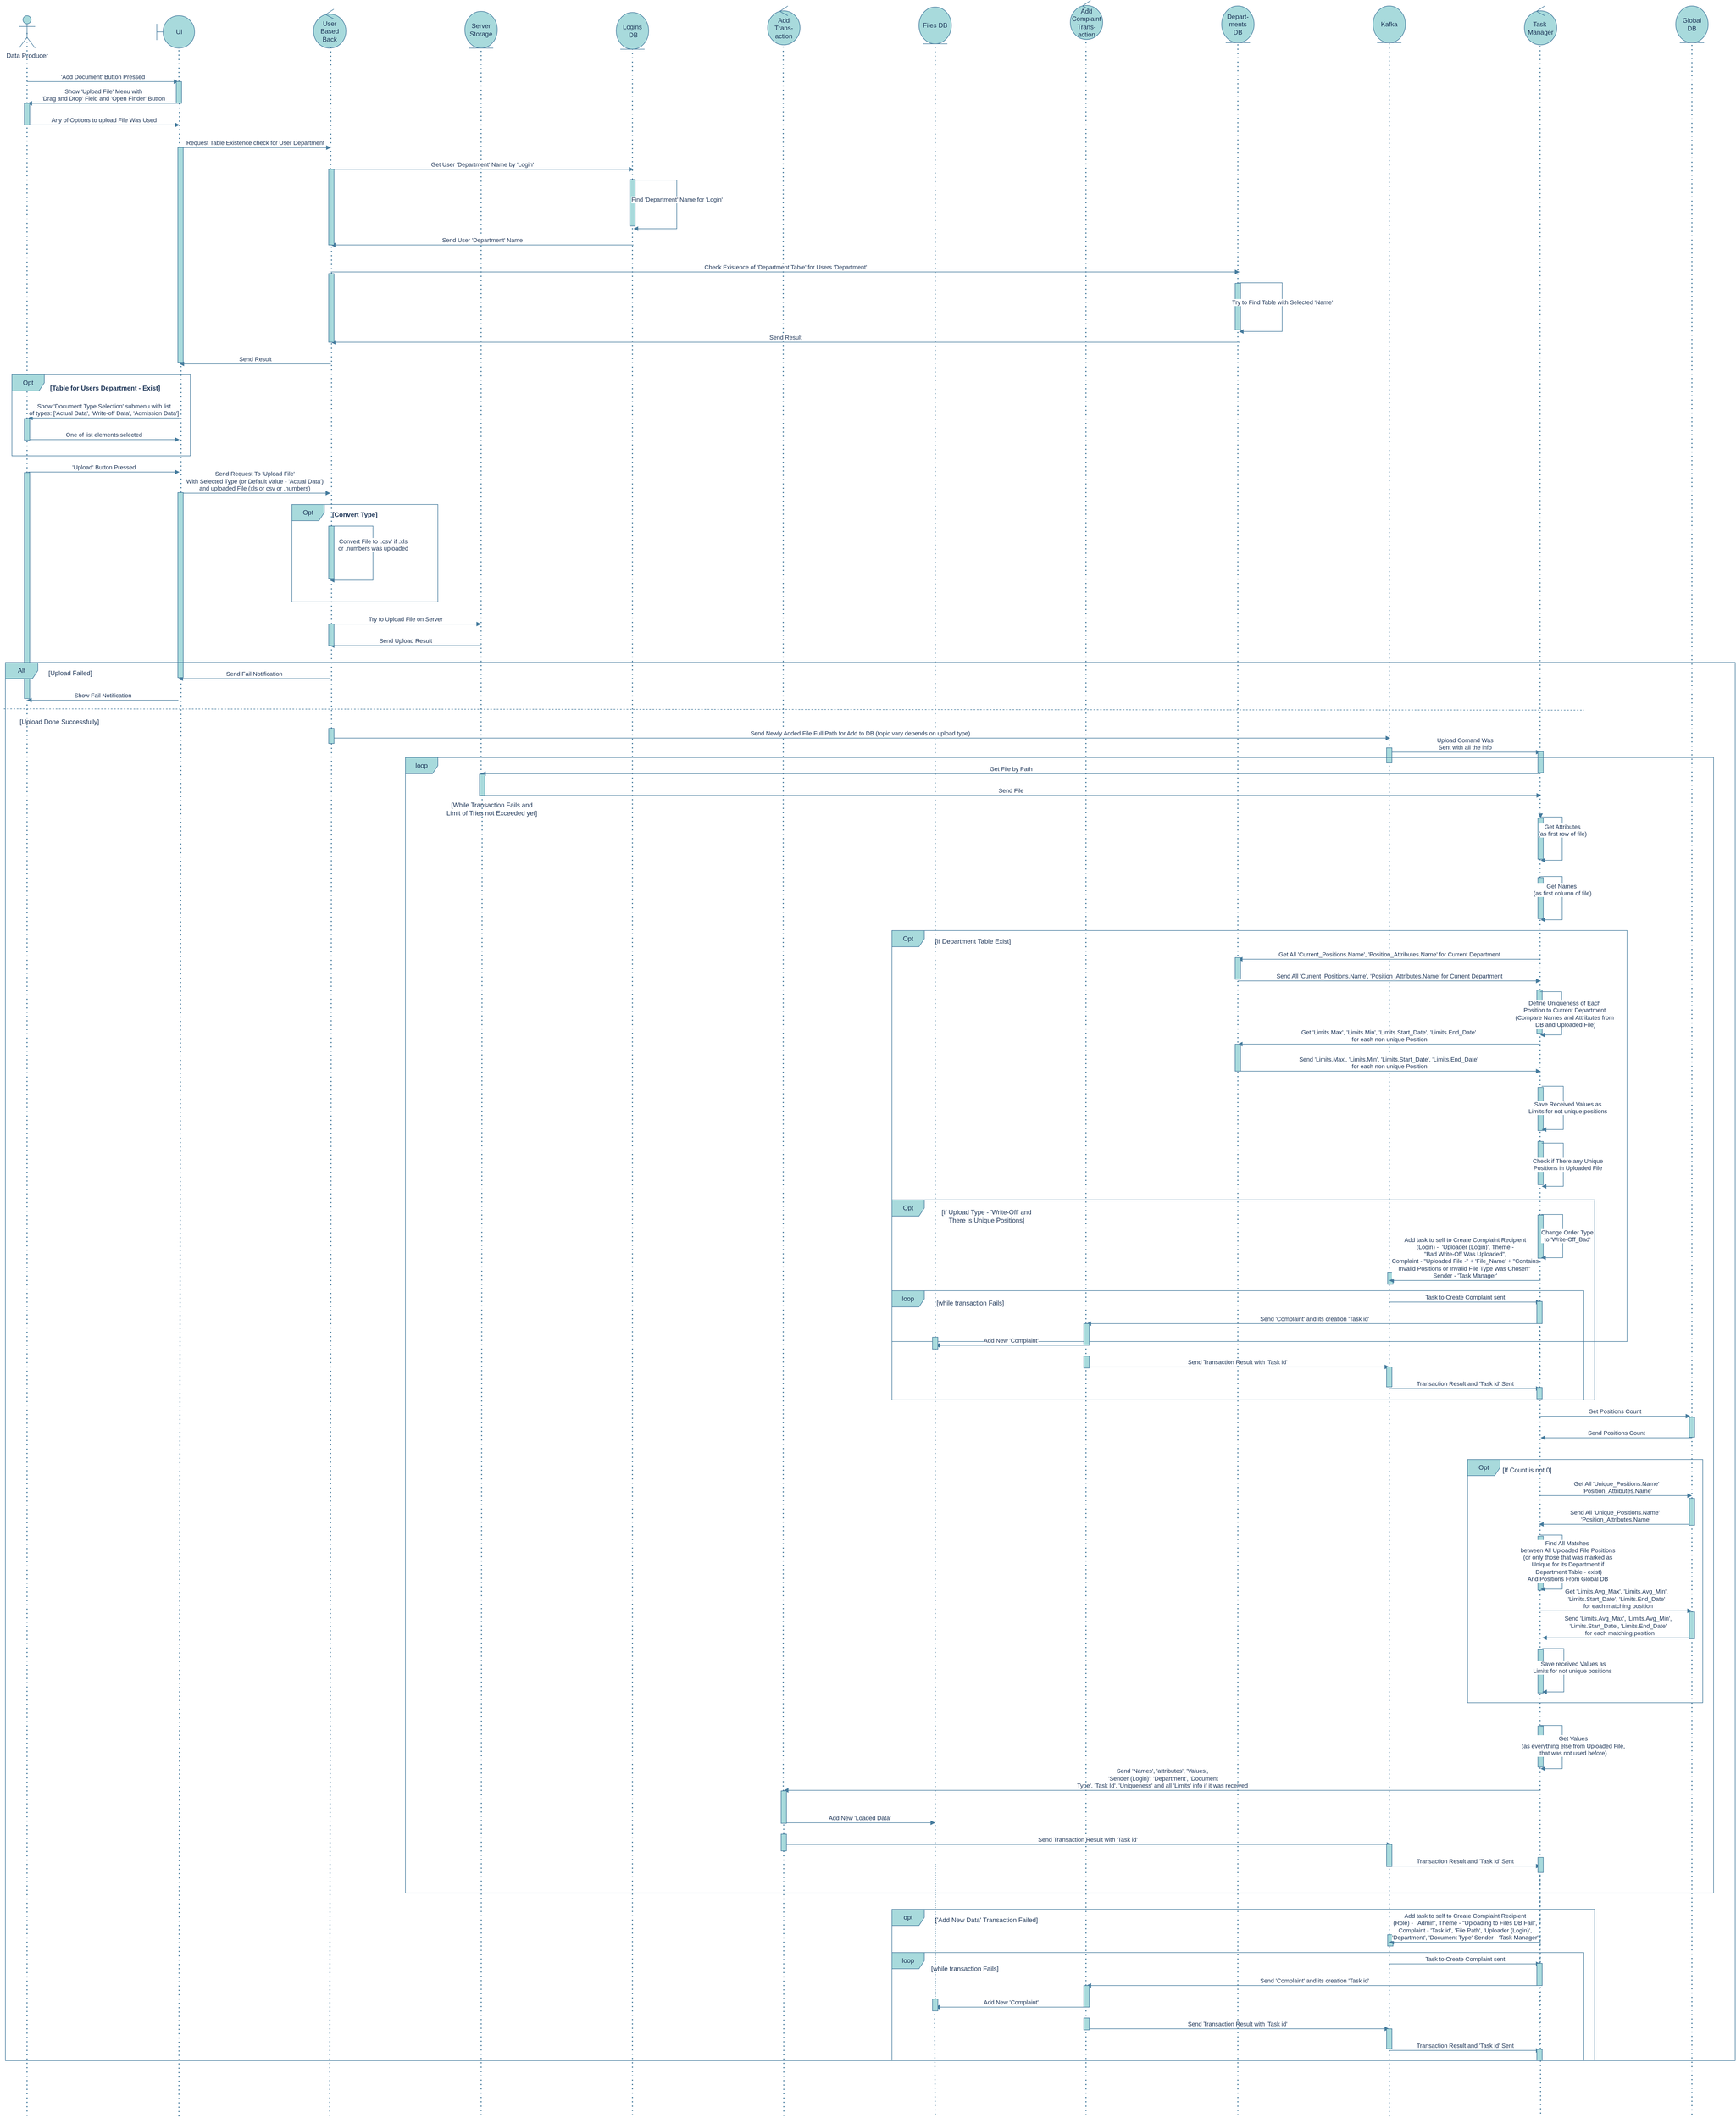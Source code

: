 <mxfile version="22.0.8" type="device">
  <diagram name="Страница — 1" id="9udpQ28yrxLd-hS_7W5E">
    <mxGraphModel dx="1026" dy="692" grid="0" gridSize="10" guides="1" tooltips="1" connect="1" arrows="1" fold="1" page="1" pageScale="1" pageWidth="3700" pageHeight="4681" math="0" shadow="0">
      <root>
        <mxCell id="0" />
        <mxCell id="1" parent="0" />
        <mxCell id="1RQeHupGN9nbwRqFfmEi-1" value="Data Producer" style="shape=umlActor;verticalLabelPosition=bottom;verticalAlign=top;html=1;labelBackgroundColor=none;fillColor=#A8DADC;strokeColor=#457B9D;fontColor=#1D3557;" vertex="1" parent="1">
          <mxGeometry x="145" y="78" width="30" height="60" as="geometry" />
        </mxCell>
        <mxCell id="1RQeHupGN9nbwRqFfmEi-2" value="UI" style="shape=umlBoundary;whiteSpace=wrap;html=1;strokeColor=#457B9D;fontColor=#1D3557;fillColor=#A8DADC;" vertex="1" parent="1">
          <mxGeometry x="400" y="78" width="70" height="60" as="geometry" />
        </mxCell>
        <mxCell id="1RQeHupGN9nbwRqFfmEi-3" value="User Based Back" style="ellipse;shape=umlControl;whiteSpace=wrap;html=1;strokeColor=#457B9D;fontColor=#1D3557;fillColor=#A8DADC;" vertex="1" parent="1">
          <mxGeometry x="690" y="66" width="60" height="72" as="geometry" />
        </mxCell>
        <mxCell id="1RQeHupGN9nbwRqFfmEi-4" value="Server Storage" style="ellipse;shape=umlEntity;whiteSpace=wrap;html=1;strokeColor=#457B9D;fontColor=#1D3557;fillColor=#A8DADC;" vertex="1" parent="1">
          <mxGeometry x="970" y="70" width="60" height="68" as="geometry" />
        </mxCell>
        <mxCell id="1RQeHupGN9nbwRqFfmEi-5" value="Files DB" style="ellipse;shape=umlEntity;whiteSpace=wrap;html=1;strokeColor=#457B9D;fontColor=#1D3557;fillColor=#A8DADC;" vertex="1" parent="1">
          <mxGeometry x="1810" y="62" width="60" height="68" as="geometry" />
        </mxCell>
        <mxCell id="1RQeHupGN9nbwRqFfmEi-6" value="Add Trans-action" style="ellipse;shape=umlControl;whiteSpace=wrap;html=1;strokeColor=#457B9D;fontColor=#1D3557;fillColor=#A8DADC;" vertex="1" parent="1">
          <mxGeometry x="1530" y="60" width="60" height="72" as="geometry" />
        </mxCell>
        <mxCell id="1RQeHupGN9nbwRqFfmEi-8" value="Depart-ments&lt;br&gt;DB" style="ellipse;shape=umlEntity;whiteSpace=wrap;html=1;strokeColor=#457B9D;fontColor=#1D3557;fillColor=#A8DADC;" vertex="1" parent="1">
          <mxGeometry x="2370" y="60" width="60" height="68" as="geometry" />
        </mxCell>
        <mxCell id="1RQeHupGN9nbwRqFfmEi-9" value="" style="endArrow=none;dashed=1;html=1;dashPattern=1 3;strokeWidth=2;rounded=0;strokeColor=#457B9D;fontColor=#1D3557;fillColor=#A8DADC;entryX=0.5;entryY=0.5;entryDx=0;entryDy=0;entryPerimeter=0;" edge="1" parent="1" source="1RQeHupGN9nbwRqFfmEi-130" target="1RQeHupGN9nbwRqFfmEi-1">
          <mxGeometry width="50" height="50" relative="1" as="geometry">
            <mxPoint x="160" y="2480" as="sourcePoint" />
            <mxPoint x="165" y="210" as="targetPoint" />
          </mxGeometry>
        </mxCell>
        <mxCell id="1RQeHupGN9nbwRqFfmEi-10" value="" style="endArrow=none;dashed=1;html=1;dashPattern=1 3;strokeWidth=2;rounded=0;strokeColor=#457B9D;fontColor=#1D3557;fillColor=#A8DADC;entryX=0.586;entryY=0.967;entryDx=0;entryDy=0;entryPerimeter=0;" edge="1" parent="1" source="1RQeHupGN9nbwRqFfmEi-128" target="1RQeHupGN9nbwRqFfmEi-2">
          <mxGeometry width="50" height="50" relative="1" as="geometry">
            <mxPoint x="441" y="2480" as="sourcePoint" />
            <mxPoint x="440" y="160" as="targetPoint" />
          </mxGeometry>
        </mxCell>
        <mxCell id="1RQeHupGN9nbwRqFfmEi-11" value="" style="endArrow=none;dashed=1;html=1;dashPattern=1 3;strokeWidth=2;rounded=0;strokeColor=#457B9D;fontColor=#1D3557;fillColor=#A8DADC;entryX=0.533;entryY=0.972;entryDx=0;entryDy=0;entryPerimeter=0;" edge="1" parent="1" source="1RQeHupGN9nbwRqFfmEi-134" target="1RQeHupGN9nbwRqFfmEi-3">
          <mxGeometry width="50" height="50" relative="1" as="geometry">
            <mxPoint x="722" y="2480" as="sourcePoint" />
            <mxPoint x="720.5" y="150" as="targetPoint" />
          </mxGeometry>
        </mxCell>
        <mxCell id="1RQeHupGN9nbwRqFfmEi-12" value="" style="endArrow=none;dashed=1;html=1;dashPattern=1 3;strokeWidth=2;rounded=0;strokeColor=#457B9D;fontColor=#1D3557;fillColor=#A8DADC;entryX=0.5;entryY=1;entryDx=0;entryDy=0;" edge="1" parent="1" source="1RQeHupGN9nbwRqFfmEi-156" target="1RQeHupGN9nbwRqFfmEi-4">
          <mxGeometry width="50" height="50" relative="1" as="geometry">
            <mxPoint x="1000" y="2480" as="sourcePoint" />
            <mxPoint x="1001.25" y="150" as="targetPoint" />
          </mxGeometry>
        </mxCell>
        <mxCell id="1RQeHupGN9nbwRqFfmEi-13" value="" style="endArrow=none;dashed=1;html=1;dashPattern=1 3;strokeWidth=2;rounded=0;strokeColor=#457B9D;fontColor=#1D3557;fillColor=#A8DADC;entryX=0.483;entryY=1;entryDx=0;entryDy=0;entryPerimeter=0;" edge="1" parent="1" source="1RQeHupGN9nbwRqFfmEi-162" target="1RQeHupGN9nbwRqFfmEi-6">
          <mxGeometry width="50" height="50" relative="1" as="geometry">
            <mxPoint x="1559" y="2480" as="sourcePoint" />
            <mxPoint x="1560.63" y="148" as="targetPoint" />
          </mxGeometry>
        </mxCell>
        <mxCell id="1RQeHupGN9nbwRqFfmEi-14" value="" style="endArrow=none;dashed=1;html=1;dashPattern=1 3;strokeWidth=2;rounded=0;strokeColor=#457B9D;fontColor=#1D3557;fillColor=#A8DADC;entryX=0.5;entryY=1;entryDx=0;entryDy=0;" edge="1" parent="1" source="1RQeHupGN9nbwRqFfmEi-172" target="1RQeHupGN9nbwRqFfmEi-5">
          <mxGeometry width="50" height="50" relative="1" as="geometry">
            <mxPoint x="1840" y="2480" as="sourcePoint" />
            <mxPoint x="1839.5" y="150" as="targetPoint" />
          </mxGeometry>
        </mxCell>
        <mxCell id="1RQeHupGN9nbwRqFfmEi-16" value="" style="endArrow=none;dashed=1;html=1;dashPattern=1 3;strokeWidth=2;rounded=0;strokeColor=#457B9D;fontColor=#1D3557;fillColor=#A8DADC;entryX=0.5;entryY=1;entryDx=0;entryDy=0;" edge="1" parent="1" source="1RQeHupGN9nbwRqFfmEi-140" target="1RQeHupGN9nbwRqFfmEi-8">
          <mxGeometry width="50" height="50" relative="1" as="geometry">
            <mxPoint x="2400" y="2480" as="sourcePoint" />
            <mxPoint x="2400" y="150" as="targetPoint" />
          </mxGeometry>
        </mxCell>
        <mxCell id="1RQeHupGN9nbwRqFfmEi-18" value="Logins&lt;br&gt;&amp;nbsp;DB" style="ellipse;shape=umlEntity;whiteSpace=wrap;html=1;strokeColor=#457B9D;fontColor=#1D3557;fillColor=#A8DADC;" vertex="1" parent="1">
          <mxGeometry x="1250" y="72" width="60" height="68" as="geometry" />
        </mxCell>
        <mxCell id="1RQeHupGN9nbwRqFfmEi-19" value="" style="endArrow=none;dashed=1;html=1;dashPattern=1 3;strokeWidth=2;rounded=0;strokeColor=#457B9D;fontColor=#1D3557;fillColor=#A8DADC;entryX=0.5;entryY=1;entryDx=0;entryDy=0;" edge="1" parent="1" target="1RQeHupGN9nbwRqFfmEi-18" source="1RQeHupGN9nbwRqFfmEi-138">
          <mxGeometry width="50" height="50" relative="1" as="geometry">
            <mxPoint x="1280" y="2480" as="sourcePoint" />
            <mxPoint x="1279.5" y="160" as="targetPoint" />
          </mxGeometry>
        </mxCell>
        <mxCell id="1RQeHupGN9nbwRqFfmEi-20" value="&#39;Add Document&#39; Button Pressed" style="html=1;verticalAlign=bottom;endArrow=block;curved=0;rounded=0;strokeColor=#457B9D;fontColor=#1D3557;fillColor=#A8DADC;" edge="1" parent="1">
          <mxGeometry width="80" relative="1" as="geometry">
            <mxPoint x="160" y="200" as="sourcePoint" />
            <mxPoint x="440" y="200" as="targetPoint" />
          </mxGeometry>
        </mxCell>
        <mxCell id="1RQeHupGN9nbwRqFfmEi-29" value="Show &#39;Document Type Selection&#39; submenu with list &lt;br&gt;of types: [&#39;Actual Data&#39;, &#39;Write-off Data&#39;, &#39;Admission Data&#39;]" style="html=1;verticalAlign=bottom;endArrow=block;curved=0;rounded=0;strokeColor=#457B9D;fontColor=#1D3557;fillColor=#A8DADC;" edge="1" parent="1">
          <mxGeometry width="80" relative="1" as="geometry">
            <mxPoint x="442" y="822" as="sourcePoint" />
            <mxPoint x="162" y="822" as="targetPoint" />
            <mxPoint as="offset" />
          </mxGeometry>
        </mxCell>
        <mxCell id="1RQeHupGN9nbwRqFfmEi-30" value="One of list elements selected" style="html=1;verticalAlign=bottom;endArrow=block;curved=0;rounded=0;strokeColor=#457B9D;fontColor=#1D3557;fillColor=#A8DADC;" edge="1" parent="1">
          <mxGeometry width="80" relative="1" as="geometry">
            <mxPoint x="162" y="862" as="sourcePoint" />
            <mxPoint x="442" y="862" as="targetPoint" />
          </mxGeometry>
        </mxCell>
        <mxCell id="1RQeHupGN9nbwRqFfmEi-31" value="Request Table Existence check for User Department" style="html=1;verticalAlign=bottom;endArrow=block;curved=0;rounded=0;strokeColor=#457B9D;fontColor=#1D3557;fillColor=#A8DADC;" edge="1" parent="1">
          <mxGeometry width="80" relative="1" as="geometry">
            <mxPoint x="442" y="322" as="sourcePoint" />
            <mxPoint x="722" y="322" as="targetPoint" />
          </mxGeometry>
        </mxCell>
        <mxCell id="1RQeHupGN9nbwRqFfmEi-32" value="Get User &#39;Department&#39; Name by &#39;Login&#39;" style="html=1;verticalAlign=bottom;endArrow=block;curved=0;rounded=0;strokeColor=#457B9D;fontColor=#1D3557;fillColor=#A8DADC;" edge="1" parent="1">
          <mxGeometry width="80" relative="1" as="geometry">
            <mxPoint x="722" y="362" as="sourcePoint" />
            <mxPoint x="1282" y="362" as="targetPoint" />
          </mxGeometry>
        </mxCell>
        <mxCell id="1RQeHupGN9nbwRqFfmEi-34" value="Send User &#39;Department&#39; Name" style="html=1;verticalAlign=bottom;endArrow=block;curved=0;rounded=0;strokeColor=#457B9D;fontColor=#1D3557;fillColor=#A8DADC;" edge="1" parent="1">
          <mxGeometry width="80" relative="1" as="geometry">
            <mxPoint x="1282" y="502" as="sourcePoint" />
            <mxPoint x="722" y="502" as="targetPoint" />
          </mxGeometry>
        </mxCell>
        <mxCell id="1RQeHupGN9nbwRqFfmEi-36" value="Check Existence of &#39;Department Table&#39; for Users &#39;Department&#39;" style="html=1;verticalAlign=bottom;endArrow=block;curved=0;rounded=0;strokeColor=#457B9D;fontColor=#1D3557;fillColor=#A8DADC;" edge="1" parent="1">
          <mxGeometry width="80" relative="1" as="geometry">
            <mxPoint x="722" y="552" as="sourcePoint" />
            <mxPoint x="2403" y="552" as="targetPoint" />
          </mxGeometry>
        </mxCell>
        <mxCell id="1RQeHupGN9nbwRqFfmEi-39" value="Send Result" style="html=1;verticalAlign=bottom;endArrow=block;curved=0;rounded=0;strokeColor=#457B9D;fontColor=#1D3557;fillColor=#A8DADC;" edge="1" parent="1">
          <mxGeometry width="80" relative="1" as="geometry">
            <mxPoint x="2404" y="682" as="sourcePoint" />
            <mxPoint x="722" y="682" as="targetPoint" />
          </mxGeometry>
        </mxCell>
        <mxCell id="1RQeHupGN9nbwRqFfmEi-40" value="Send Result" style="html=1;verticalAlign=bottom;endArrow=block;curved=0;rounded=0;strokeColor=#457B9D;fontColor=#1D3557;fillColor=#A8DADC;" edge="1" parent="1">
          <mxGeometry width="80" relative="1" as="geometry">
            <mxPoint x="722" y="722" as="sourcePoint" />
            <mxPoint x="442" y="722" as="targetPoint" />
            <mxPoint as="offset" />
          </mxGeometry>
        </mxCell>
        <mxCell id="1RQeHupGN9nbwRqFfmEi-44" value="Show &#39;Upload File&#39; Menu with &lt;br&gt;&#39;Drag and Drop&#39; Field and &#39;Open Finder&#39; Button" style="html=1;verticalAlign=bottom;endArrow=block;curved=0;rounded=0;strokeColor=#457B9D;fontColor=#1D3557;fillColor=#A8DADC;" edge="1" parent="1">
          <mxGeometry width="80" relative="1" as="geometry">
            <mxPoint x="440.75" y="240" as="sourcePoint" />
            <mxPoint x="160.75" y="240" as="targetPoint" />
          </mxGeometry>
        </mxCell>
        <mxCell id="1RQeHupGN9nbwRqFfmEi-46" value="Send Request To &#39;Upload File&#39; &lt;br&gt;With Selected Type (or Default Value - &#39;Actual Data&#39;)&lt;br&gt;and uploaded File (xls or csv or .numbers)" style="html=1;verticalAlign=bottom;endArrow=block;curved=0;rounded=0;strokeColor=#457B9D;fontColor=#1D3557;fillColor=#A8DADC;" edge="1" parent="1">
          <mxGeometry width="80" relative="1" as="geometry">
            <mxPoint x="441" y="961" as="sourcePoint" />
            <mxPoint x="721" y="961" as="targetPoint" />
          </mxGeometry>
        </mxCell>
        <mxCell id="1RQeHupGN9nbwRqFfmEi-47" value="Try to Upload&amp;nbsp;File on Server" style="html=1;verticalAlign=bottom;endArrow=block;curved=0;rounded=0;strokeColor=#457B9D;fontColor=#1D3557;fillColor=#A8DADC;" edge="1" parent="1">
          <mxGeometry width="80" relative="1" as="geometry">
            <mxPoint x="720" y="1203" as="sourcePoint" />
            <mxPoint x="1000" y="1203" as="targetPoint" />
          </mxGeometry>
        </mxCell>
        <mxCell id="1RQeHupGN9nbwRqFfmEi-49" value="Kafka" style="ellipse;shape=umlEntity;whiteSpace=wrap;html=1;strokeColor=#457B9D;fontColor=#1D3557;fillColor=#A8DADC;" vertex="1" parent="1">
          <mxGeometry x="2650" y="60" width="60" height="68" as="geometry" />
        </mxCell>
        <mxCell id="1RQeHupGN9nbwRqFfmEi-50" value="" style="endArrow=none;dashed=1;html=1;dashPattern=1 3;strokeWidth=2;rounded=0;strokeColor=#457B9D;fontColor=#1D3557;fillColor=#A8DADC;entryX=0.5;entryY=1;entryDx=0;entryDy=0;" edge="1" parent="1" target="1RQeHupGN9nbwRqFfmEi-49">
          <mxGeometry width="50" height="50" relative="1" as="geometry">
            <mxPoint x="2680" y="3963" as="sourcePoint" />
            <mxPoint x="2680" y="150" as="targetPoint" />
          </mxGeometry>
        </mxCell>
        <mxCell id="1RQeHupGN9nbwRqFfmEi-51" value="Task&amp;nbsp;&lt;br&gt;Manager" style="ellipse;shape=umlControl;whiteSpace=wrap;html=1;strokeColor=#457B9D;fontColor=#1D3557;fillColor=#A8DADC;" vertex="1" parent="1">
          <mxGeometry x="2930" y="60" width="60" height="72" as="geometry" />
        </mxCell>
        <mxCell id="1RQeHupGN9nbwRqFfmEi-52" value="" style="endArrow=none;dashed=1;html=1;dashPattern=1 3;strokeWidth=2;rounded=0;strokeColor=#457B9D;fontColor=#1D3557;fillColor=#A8DADC;entryX=0.483;entryY=1;entryDx=0;entryDy=0;entryPerimeter=0;" edge="1" parent="1" target="1RQeHupGN9nbwRqFfmEi-51" source="1RQeHupGN9nbwRqFfmEi-169">
          <mxGeometry width="50" height="50" relative="1" as="geometry">
            <mxPoint x="2959" y="2480" as="sourcePoint" />
            <mxPoint x="2960.63" y="148" as="targetPoint" />
          </mxGeometry>
        </mxCell>
        <mxCell id="1RQeHupGN9nbwRqFfmEi-55" value="Send Upload Result" style="html=1;verticalAlign=bottom;endArrow=block;curved=0;rounded=0;strokeColor=#457B9D;fontColor=#1D3557;fillColor=#A8DADC;" edge="1" parent="1">
          <mxGeometry width="80" relative="1" as="geometry">
            <mxPoint x="1000" y="1243" as="sourcePoint" />
            <mxPoint x="720" y="1243" as="targetPoint" />
          </mxGeometry>
        </mxCell>
        <mxCell id="1RQeHupGN9nbwRqFfmEi-58" value="&#39;Upload&#39; Button Pressed" style="html=1;verticalAlign=bottom;endArrow=block;curved=0;rounded=0;strokeColor=#457B9D;fontColor=#1D3557;fillColor=#A8DADC;" edge="1" parent="1">
          <mxGeometry width="80" relative="1" as="geometry">
            <mxPoint x="162" y="922" as="sourcePoint" />
            <mxPoint x="442" y="922" as="targetPoint" />
          </mxGeometry>
        </mxCell>
        <mxCell id="1RQeHupGN9nbwRqFfmEi-59" value="Send Fail Notification" style="html=1;verticalAlign=bottom;endArrow=block;curved=0;rounded=0;strokeColor=#457B9D;fontColor=#1D3557;fillColor=#A8DADC;" edge="1" parent="1">
          <mxGeometry width="80" relative="1" as="geometry">
            <mxPoint x="720" y="1304" as="sourcePoint" />
            <mxPoint x="440" y="1304" as="targetPoint" />
          </mxGeometry>
        </mxCell>
        <mxCell id="1RQeHupGN9nbwRqFfmEi-60" value="Show Fail Notification" style="html=1;verticalAlign=bottom;endArrow=block;curved=0;rounded=0;strokeColor=#457B9D;fontColor=#1D3557;fillColor=#A8DADC;" edge="1" parent="1">
          <mxGeometry width="80" relative="1" as="geometry">
            <mxPoint x="440" y="1344" as="sourcePoint" />
            <mxPoint x="160" y="1344" as="targetPoint" />
          </mxGeometry>
        </mxCell>
        <mxCell id="1RQeHupGN9nbwRqFfmEi-64" value="Send Newly Added File Full Path&amp;nbsp;for Add to DB (topic vary depends on upload type)" style="html=1;verticalAlign=bottom;endArrow=block;curved=0;rounded=0;strokeColor=#457B9D;fontColor=#1D3557;fillColor=#A8DADC;" edge="1" parent="1">
          <mxGeometry width="80" relative="1" as="geometry">
            <mxPoint x="720" y="1414" as="sourcePoint" />
            <mxPoint x="2682" y="1414" as="targetPoint" />
          </mxGeometry>
        </mxCell>
        <mxCell id="1RQeHupGN9nbwRqFfmEi-65" value="Upload Comand Was &lt;br&gt;Sent with all the info" style="html=1;verticalAlign=bottom;endArrow=block;curved=0;rounded=0;strokeColor=#457B9D;fontColor=#1D3557;fillColor=#A8DADC;" edge="1" parent="1">
          <mxGeometry width="80" relative="1" as="geometry">
            <mxPoint x="2680" y="1440" as="sourcePoint" />
            <mxPoint x="2960" y="1440" as="targetPoint" />
            <mxPoint as="offset" />
          </mxGeometry>
        </mxCell>
        <mxCell id="1RQeHupGN9nbwRqFfmEi-74" value="Any of Options to upload File Was Used" style="html=1;verticalAlign=bottom;endArrow=block;curved=0;rounded=0;strokeColor=#457B9D;fontColor=#1D3557;fillColor=#A8DADC;" edge="1" parent="1">
          <mxGeometry width="80" relative="1" as="geometry">
            <mxPoint x="162.25" y="280" as="sourcePoint" />
            <mxPoint x="442.25" y="280" as="targetPoint" />
          </mxGeometry>
        </mxCell>
        <mxCell id="1RQeHupGN9nbwRqFfmEi-94" value="Convert File to &#39;.csv&#39; if .xls &lt;br&gt;or .numbers was uploaded" style="html=1;verticalAlign=bottom;endArrow=block;curved=0;rounded=0;strokeColor=#457B9D;fontColor=#1D3557;fillColor=#A8DADC;" edge="1" parent="1">
          <mxGeometry width="80" relative="1" as="geometry">
            <mxPoint x="720" y="1022" as="sourcePoint" />
            <mxPoint x="720" y="1122" as="targetPoint" />
            <Array as="points">
              <mxPoint x="800" y="1022" />
              <mxPoint x="800" y="1122" />
            </Array>
          </mxGeometry>
        </mxCell>
        <mxCell id="1RQeHupGN9nbwRqFfmEi-98" value="Get File by Path" style="html=1;verticalAlign=bottom;endArrow=block;curved=0;rounded=0;strokeColor=#457B9D;fontColor=#1D3557;fillColor=#A8DADC;" edge="1" parent="1">
          <mxGeometry width="80" relative="1" as="geometry">
            <mxPoint x="2960" y="1480" as="sourcePoint" />
            <mxPoint x="1000" y="1480" as="targetPoint" />
            <mxPoint as="offset" />
          </mxGeometry>
        </mxCell>
        <mxCell id="1RQeHupGN9nbwRqFfmEi-99" value="Send File" style="html=1;verticalAlign=bottom;endArrow=block;curved=0;rounded=0;strokeColor=#457B9D;fontColor=#1D3557;fillColor=#A8DADC;" edge="1" parent="1">
          <mxGeometry width="80" relative="1" as="geometry">
            <mxPoint x="999" y="1520" as="sourcePoint" />
            <mxPoint x="2961" y="1520" as="targetPoint" />
            <mxPoint as="offset" />
          </mxGeometry>
        </mxCell>
        <mxCell id="1RQeHupGN9nbwRqFfmEi-104" value="Send &#39;Names&#39;, &#39;attributes&#39;, &#39;Values&#39;,&lt;br&gt;&amp;nbsp;&#39;Sender (Login)&#39;, &#39;Department&#39;, &#39;Document&lt;br&gt;Type&#39;, &#39;Task Id&#39;, &#39;Uniqueness&#39; and all &#39;Limits&#39; info if it was received" style="html=1;verticalAlign=bottom;endArrow=block;curved=0;rounded=0;strokeColor=#457B9D;fontColor=#1D3557;fillColor=#A8DADC;" edge="1" parent="1">
          <mxGeometry width="80" relative="1" as="geometry">
            <mxPoint x="2960" y="3360" as="sourcePoint" />
            <mxPoint x="1560" y="3360" as="targetPoint" />
            <mxPoint as="offset" />
          </mxGeometry>
        </mxCell>
        <mxCell id="1RQeHupGN9nbwRqFfmEi-105" value="Add New &#39;Loaded Data&#39;" style="html=1;verticalAlign=bottom;endArrow=block;curved=0;rounded=0;strokeColor=#457B9D;fontColor=#1D3557;fillColor=#A8DADC;" edge="1" parent="1">
          <mxGeometry width="80" relative="1" as="geometry">
            <mxPoint x="1560" y="3420" as="sourcePoint" />
            <mxPoint x="1840" y="3420" as="targetPoint" />
          </mxGeometry>
        </mxCell>
        <mxCell id="1RQeHupGN9nbwRqFfmEi-106" value="Send Transaction Result with &#39;Task id&#39;" style="html=1;verticalAlign=bottom;endArrow=block;curved=0;rounded=0;strokeColor=#457B9D;fontColor=#1D3557;fillColor=#A8DADC;" edge="1" parent="1">
          <mxGeometry width="80" relative="1" as="geometry">
            <mxPoint x="1560" y="3460" as="sourcePoint" />
            <mxPoint x="2684" y="3460" as="targetPoint" />
          </mxGeometry>
        </mxCell>
        <mxCell id="1RQeHupGN9nbwRqFfmEi-107" value="Transaction Result and &#39;Task id&#39; Sent" style="html=1;verticalAlign=bottom;endArrow=block;curved=0;rounded=0;strokeColor=#457B9D;fontColor=#1D3557;fillColor=#A8DADC;" edge="1" parent="1">
          <mxGeometry width="80" relative="1" as="geometry">
            <mxPoint x="2680" y="3500" as="sourcePoint" />
            <mxPoint x="2960" y="3500" as="targetPoint" />
            <mxPoint as="offset" />
          </mxGeometry>
        </mxCell>
        <mxCell id="1RQeHupGN9nbwRqFfmEi-117" value="Add Complaint Trans-action" style="ellipse;shape=umlControl;whiteSpace=wrap;html=1;strokeColor=#457B9D;fontColor=#1D3557;fillColor=#A8DADC;" vertex="1" parent="1">
          <mxGeometry x="2090" y="50" width="60" height="72" as="geometry" />
        </mxCell>
        <mxCell id="1RQeHupGN9nbwRqFfmEi-118" value="" style="endArrow=none;dashed=1;html=1;dashPattern=1 3;strokeWidth=2;rounded=0;strokeColor=#457B9D;fontColor=#1D3557;fillColor=#A8DADC;entryX=0.483;entryY=1;entryDx=0;entryDy=0;entryPerimeter=0;" edge="1" parent="1" target="1RQeHupGN9nbwRqFfmEi-117">
          <mxGeometry width="50" height="50" relative="1" as="geometry">
            <mxPoint x="2119" y="3961" as="sourcePoint" />
            <mxPoint x="2119.5" y="150" as="targetPoint" />
          </mxGeometry>
        </mxCell>
        <mxCell id="1RQeHupGN9nbwRqFfmEi-119" value="Add New &#39;Complaint&#39;" style="html=1;verticalAlign=bottom;endArrow=block;curved=0;rounded=0;strokeColor=#457B9D;fontColor=#1D3557;fillColor=#A8DADC;" edge="1" parent="1">
          <mxGeometry width="80" relative="1" as="geometry">
            <mxPoint x="2120" y="3761" as="sourcePoint" />
            <mxPoint x="1840" y="3761" as="targetPoint" />
          </mxGeometry>
        </mxCell>
        <mxCell id="1RQeHupGN9nbwRqFfmEi-121" value="Task to Create Complaint sent" style="html=1;verticalAlign=bottom;endArrow=block;curved=0;rounded=0;strokeColor=#457B9D;fontColor=#1D3557;fillColor=#A8DADC;" edge="1" parent="1">
          <mxGeometry width="80" relative="1" as="geometry">
            <mxPoint x="2680" y="3681" as="sourcePoint" />
            <mxPoint x="2960" y="3681" as="targetPoint" />
            <mxPoint as="offset" />
          </mxGeometry>
        </mxCell>
        <mxCell id="1RQeHupGN9nbwRqFfmEi-122" value="&amp;nbsp;Send &#39;Complaint&#39; and its creation &#39;Task id&#39;" style="html=1;verticalAlign=bottom;endArrow=block;curved=0;rounded=0;strokeColor=#457B9D;fontColor=#1D3557;fillColor=#A8DADC;" edge="1" parent="1">
          <mxGeometry width="80" relative="1" as="geometry">
            <mxPoint x="2960" y="3721" as="sourcePoint" />
            <mxPoint x="2120" y="3721" as="targetPoint" />
          </mxGeometry>
        </mxCell>
        <mxCell id="1RQeHupGN9nbwRqFfmEi-123" value="Send Transaction Result with &#39;Task id&#39;" style="html=1;verticalAlign=bottom;endArrow=block;curved=0;rounded=0;strokeColor=#457B9D;fontColor=#1D3557;fillColor=#A8DADC;" edge="1" parent="1">
          <mxGeometry width="80" relative="1" as="geometry">
            <mxPoint x="2118" y="3801" as="sourcePoint" />
            <mxPoint x="2680" y="3801" as="targetPoint" />
          </mxGeometry>
        </mxCell>
        <mxCell id="1RQeHupGN9nbwRqFfmEi-124" value="Transaction Result and &#39;Task id&#39; Sent" style="html=1;verticalAlign=bottom;endArrow=block;curved=0;rounded=0;strokeColor=#457B9D;fontColor=#1D3557;fillColor=#A8DADC;" edge="1" parent="1">
          <mxGeometry width="80" relative="1" as="geometry">
            <mxPoint x="2680" y="3841" as="sourcePoint" />
            <mxPoint x="2960" y="3841" as="targetPoint" />
            <mxPoint as="offset" />
          </mxGeometry>
        </mxCell>
        <mxCell id="1RQeHupGN9nbwRqFfmEi-129" value="" style="endArrow=none;dashed=1;html=1;dashPattern=1 3;strokeWidth=2;rounded=0;strokeColor=#457B9D;fontColor=#1D3557;fillColor=#A8DADC;entryX=0.586;entryY=0.967;entryDx=0;entryDy=0;entryPerimeter=0;" edge="1" parent="1" source="1RQeHupGN9nbwRqFfmEi-132" target="1RQeHupGN9nbwRqFfmEi-128">
          <mxGeometry width="50" height="50" relative="1" as="geometry">
            <mxPoint x="441" y="2480" as="sourcePoint" />
            <mxPoint x="441" y="136" as="targetPoint" />
          </mxGeometry>
        </mxCell>
        <mxCell id="1RQeHupGN9nbwRqFfmEi-128" value="" style="html=1;points=[[0,0,0,0,5],[0,1,0,0,-5],[1,0,0,0,5],[1,1,0,0,-5]];perimeter=orthogonalPerimeter;outlineConnect=0;targetShapes=umlLifeline;portConstraint=eastwest;newEdgeStyle={&quot;curved&quot;:0,&quot;rounded&quot;:0};strokeColor=#457B9D;fontColor=#1D3557;fillColor=#A8DADC;" vertex="1" parent="1">
          <mxGeometry x="436" y="200" width="10" height="40" as="geometry" />
        </mxCell>
        <mxCell id="1RQeHupGN9nbwRqFfmEi-131" value="" style="endArrow=none;dashed=1;html=1;dashPattern=1 3;strokeWidth=2;rounded=0;strokeColor=#457B9D;fontColor=#1D3557;fillColor=#A8DADC;entryX=0.5;entryY=0.5;entryDx=0;entryDy=0;entryPerimeter=0;" edge="1" parent="1" source="1RQeHupGN9nbwRqFfmEi-142" target="1RQeHupGN9nbwRqFfmEi-130">
          <mxGeometry width="50" height="50" relative="1" as="geometry">
            <mxPoint x="160" y="2480" as="sourcePoint" />
            <mxPoint x="160" y="108" as="targetPoint" />
          </mxGeometry>
        </mxCell>
        <mxCell id="1RQeHupGN9nbwRqFfmEi-130" value="" style="html=1;points=[[0,0,0,0,5],[0,1,0,0,-5],[1,0,0,0,5],[1,1,0,0,-5]];perimeter=orthogonalPerimeter;outlineConnect=0;targetShapes=umlLifeline;portConstraint=eastwest;newEdgeStyle={&quot;curved&quot;:0,&quot;rounded&quot;:0};strokeColor=#457B9D;fontColor=#1D3557;fillColor=#A8DADC;" vertex="1" parent="1">
          <mxGeometry x="155" y="240" width="10" height="40" as="geometry" />
        </mxCell>
        <mxCell id="1RQeHupGN9nbwRqFfmEi-133" value="" style="endArrow=none;dashed=1;html=1;dashPattern=1 3;strokeWidth=2;rounded=0;strokeColor=#457B9D;fontColor=#1D3557;fillColor=#A8DADC;entryX=0.586;entryY=0.967;entryDx=0;entryDy=0;entryPerimeter=0;" edge="1" parent="1" source="1RQeHupGN9nbwRqFfmEi-144" target="1RQeHupGN9nbwRqFfmEi-132">
          <mxGeometry width="50" height="50" relative="1" as="geometry">
            <mxPoint x="441" y="2480" as="sourcePoint" />
            <mxPoint x="442" y="239" as="targetPoint" />
          </mxGeometry>
        </mxCell>
        <mxCell id="1RQeHupGN9nbwRqFfmEi-132" value="" style="html=1;points=[[0,0,0,0,5],[0,1,0,0,-5],[1,0,0,0,5],[1,1,0,0,-5]];perimeter=orthogonalPerimeter;outlineConnect=0;targetShapes=umlLifeline;portConstraint=eastwest;newEdgeStyle={&quot;curved&quot;:0,&quot;rounded&quot;:0};strokeColor=#457B9D;fontColor=#1D3557;fillColor=#A8DADC;" vertex="1" parent="1">
          <mxGeometry x="439" y="322" width="10" height="397" as="geometry" />
        </mxCell>
        <mxCell id="1RQeHupGN9nbwRqFfmEi-135" value="" style="endArrow=none;dashed=1;html=1;dashPattern=1 3;strokeWidth=2;rounded=0;strokeColor=#457B9D;fontColor=#1D3557;fillColor=#A8DADC;entryX=0.533;entryY=0.972;entryDx=0;entryDy=0;entryPerimeter=0;" edge="1" parent="1" source="1RQeHupGN9nbwRqFfmEi-136" target="1RQeHupGN9nbwRqFfmEi-134">
          <mxGeometry width="50" height="50" relative="1" as="geometry">
            <mxPoint x="722" y="2480" as="sourcePoint" />
            <mxPoint x="722" y="136" as="targetPoint" />
          </mxGeometry>
        </mxCell>
        <mxCell id="1RQeHupGN9nbwRqFfmEi-134" value="" style="html=1;points=[[0,0,0,0,5],[0,1,0,0,-5],[1,0,0,0,5],[1,1,0,0,-5]];perimeter=orthogonalPerimeter;outlineConnect=0;targetShapes=umlLifeline;portConstraint=eastwest;newEdgeStyle={&quot;curved&quot;:0,&quot;rounded&quot;:0};strokeColor=#457B9D;fontColor=#1D3557;fillColor=#A8DADC;" vertex="1" parent="1">
          <mxGeometry x="718" y="362" width="10" height="140" as="geometry" />
        </mxCell>
        <mxCell id="1RQeHupGN9nbwRqFfmEi-137" value="" style="endArrow=none;dashed=1;html=1;dashPattern=1 3;strokeWidth=2;rounded=0;strokeColor=#457B9D;fontColor=#1D3557;fillColor=#A8DADC;entryX=0.533;entryY=0.972;entryDx=0;entryDy=0;entryPerimeter=0;" edge="1" parent="1" source="1RQeHupGN9nbwRqFfmEi-148" target="1RQeHupGN9nbwRqFfmEi-136">
          <mxGeometry width="50" height="50" relative="1" as="geometry">
            <mxPoint x="722" y="2480" as="sourcePoint" />
            <mxPoint x="723" y="498" as="targetPoint" />
          </mxGeometry>
        </mxCell>
        <mxCell id="1RQeHupGN9nbwRqFfmEi-136" value="" style="html=1;points=[[0,0,0,0,5],[0,1,0,0,-5],[1,0,0,0,5],[1,1,0,0,-5]];perimeter=orthogonalPerimeter;outlineConnect=0;targetShapes=umlLifeline;portConstraint=eastwest;newEdgeStyle={&quot;curved&quot;:0,&quot;rounded&quot;:0};strokeColor=#457B9D;fontColor=#1D3557;fillColor=#A8DADC;" vertex="1" parent="1">
          <mxGeometry x="718" y="555" width="10" height="127" as="geometry" />
        </mxCell>
        <mxCell id="1RQeHupGN9nbwRqFfmEi-139" value="" style="endArrow=none;dashed=1;html=1;dashPattern=1 3;strokeWidth=2;rounded=0;strokeColor=#457B9D;fontColor=#1D3557;fillColor=#A8DADC;entryX=0.5;entryY=1;entryDx=0;entryDy=0;" edge="1" parent="1" target="1RQeHupGN9nbwRqFfmEi-138">
          <mxGeometry width="50" height="50" relative="1" as="geometry">
            <mxPoint x="1280" y="3961" as="sourcePoint" />
            <mxPoint x="1280" y="140" as="targetPoint" />
          </mxGeometry>
        </mxCell>
        <mxCell id="1RQeHupGN9nbwRqFfmEi-138" value="" style="html=1;points=[[0,0,0,0,5],[0,1,0,0,-5],[1,0,0,0,5],[1,1,0,0,-5]];perimeter=orthogonalPerimeter;outlineConnect=0;targetShapes=umlLifeline;portConstraint=eastwest;newEdgeStyle={&quot;curved&quot;:0,&quot;rounded&quot;:0};strokeColor=#457B9D;fontColor=#1D3557;fillColor=#A8DADC;" vertex="1" parent="1">
          <mxGeometry x="1275" y="381" width="10" height="86" as="geometry" />
        </mxCell>
        <mxCell id="1RQeHupGN9nbwRqFfmEi-33" value="Find &#39;Department&#39; Name for &#39;Login&#39;" style="html=1;verticalAlign=bottom;endArrow=block;curved=0;rounded=0;strokeColor=#457B9D;fontColor=#1D3557;fillColor=#A8DADC;" edge="1" parent="1">
          <mxGeometry width="80" relative="1" as="geometry">
            <mxPoint x="1282" y="382" as="sourcePoint" />
            <mxPoint x="1282" y="472" as="targetPoint" />
            <Array as="points">
              <mxPoint x="1362" y="382" />
              <mxPoint x="1362" y="472" />
            </Array>
          </mxGeometry>
        </mxCell>
        <mxCell id="1RQeHupGN9nbwRqFfmEi-141" value="" style="endArrow=none;dashed=1;html=1;dashPattern=1 3;strokeWidth=2;rounded=0;strokeColor=#457B9D;fontColor=#1D3557;fillColor=#A8DADC;entryX=0.5;entryY=1;entryDx=0;entryDy=0;" edge="1" parent="1" target="1RQeHupGN9nbwRqFfmEi-140">
          <mxGeometry width="50" height="50" relative="1" as="geometry">
            <mxPoint x="2400" y="3961" as="sourcePoint" />
            <mxPoint x="2400" y="128" as="targetPoint" />
          </mxGeometry>
        </mxCell>
        <mxCell id="1RQeHupGN9nbwRqFfmEi-140" value="" style="html=1;points=[[0,0,0,0,5],[0,1,0,0,-5],[1,0,0,0,5],[1,1,0,0,-5]];perimeter=orthogonalPerimeter;outlineConnect=0;targetShapes=umlLifeline;portConstraint=eastwest;newEdgeStyle={&quot;curved&quot;:0,&quot;rounded&quot;:0};strokeColor=#457B9D;fontColor=#1D3557;fillColor=#A8DADC;" vertex="1" parent="1">
          <mxGeometry x="2395" y="573" width="10" height="86" as="geometry" />
        </mxCell>
        <mxCell id="1RQeHupGN9nbwRqFfmEi-143" value="" style="endArrow=none;dashed=1;html=1;dashPattern=1 3;strokeWidth=2;rounded=0;strokeColor=#457B9D;fontColor=#1D3557;fillColor=#A8DADC;entryX=0.5;entryY=0.5;entryDx=0;entryDy=0;entryPerimeter=0;" edge="1" parent="1" source="1RQeHupGN9nbwRqFfmEi-146" target="1RQeHupGN9nbwRqFfmEi-142">
          <mxGeometry width="50" height="50" relative="1" as="geometry">
            <mxPoint x="160" y="2480" as="sourcePoint" />
            <mxPoint x="160" y="260" as="targetPoint" />
          </mxGeometry>
        </mxCell>
        <mxCell id="1RQeHupGN9nbwRqFfmEi-142" value="" style="html=1;points=[[0,0,0,0,5],[0,1,0,0,-5],[1,0,0,0,5],[1,1,0,0,-5]];perimeter=orthogonalPerimeter;outlineConnect=0;targetShapes=umlLifeline;portConstraint=eastwest;newEdgeStyle={&quot;curved&quot;:0,&quot;rounded&quot;:0};strokeColor=#457B9D;fontColor=#1D3557;fillColor=#A8DADC;" vertex="1" parent="1">
          <mxGeometry x="155" y="823" width="10" height="40" as="geometry" />
        </mxCell>
        <mxCell id="1RQeHupGN9nbwRqFfmEi-145" value="" style="endArrow=none;dashed=1;html=1;dashPattern=1 3;strokeWidth=2;rounded=0;strokeColor=#457B9D;fontColor=#1D3557;fillColor=#A8DADC;entryX=0.586;entryY=0.967;entryDx=0;entryDy=0;entryPerimeter=0;" edge="1" parent="1" target="1RQeHupGN9nbwRqFfmEi-144">
          <mxGeometry width="50" height="50" relative="1" as="geometry">
            <mxPoint x="441" y="3963" as="sourcePoint" />
            <mxPoint x="445" y="706" as="targetPoint" />
          </mxGeometry>
        </mxCell>
        <mxCell id="1RQeHupGN9nbwRqFfmEi-144" value="" style="html=1;points=[[0,0,0,0,5],[0,1,0,0,-5],[1,0,0,0,5],[1,1,0,0,-5]];perimeter=orthogonalPerimeter;outlineConnect=0;targetShapes=umlLifeline;portConstraint=eastwest;newEdgeStyle={&quot;curved&quot;:0,&quot;rounded&quot;:0};strokeColor=#457B9D;fontColor=#1D3557;fillColor=#A8DADC;" vertex="1" parent="1">
          <mxGeometry x="439" y="960" width="10" height="342" as="geometry" />
        </mxCell>
        <mxCell id="1RQeHupGN9nbwRqFfmEi-147" value="" style="endArrow=none;dashed=1;html=1;dashPattern=1 3;strokeWidth=2;rounded=0;strokeColor=#457B9D;fontColor=#1D3557;fillColor=#A8DADC;entryX=0.5;entryY=0.5;entryDx=0;entryDy=0;entryPerimeter=0;" edge="1" parent="1" target="1RQeHupGN9nbwRqFfmEi-146">
          <mxGeometry width="50" height="50" relative="1" as="geometry">
            <mxPoint x="160" y="3962" as="sourcePoint" />
            <mxPoint x="160" y="843" as="targetPoint" />
          </mxGeometry>
        </mxCell>
        <mxCell id="1RQeHupGN9nbwRqFfmEi-146" value="" style="html=1;points=[[0,0,0,0,5],[0,1,0,0,-5],[1,0,0,0,5],[1,1,0,0,-5]];perimeter=orthogonalPerimeter;outlineConnect=0;targetShapes=umlLifeline;portConstraint=eastwest;newEdgeStyle={&quot;curved&quot;:0,&quot;rounded&quot;:0};strokeColor=#457B9D;fontColor=#1D3557;fillColor=#A8DADC;" vertex="1" parent="1">
          <mxGeometry x="155" y="923" width="10" height="418" as="geometry" />
        </mxCell>
        <mxCell id="1RQeHupGN9nbwRqFfmEi-149" value="" style="endArrow=none;dashed=1;html=1;dashPattern=1 3;strokeWidth=2;rounded=0;strokeColor=#457B9D;fontColor=#1D3557;fillColor=#A8DADC;entryX=0.533;entryY=0.972;entryDx=0;entryDy=0;entryPerimeter=0;" edge="1" parent="1" source="1RQeHupGN9nbwRqFfmEi-150" target="1RQeHupGN9nbwRqFfmEi-148">
          <mxGeometry width="50" height="50" relative="1" as="geometry">
            <mxPoint x="722" y="2480" as="sourcePoint" />
            <mxPoint x="723" y="678" as="targetPoint" />
          </mxGeometry>
        </mxCell>
        <mxCell id="1RQeHupGN9nbwRqFfmEi-148" value="" style="html=1;points=[[0,0,0,0,5],[0,1,0,0,-5],[1,0,0,0,5],[1,1,0,0,-5]];perimeter=orthogonalPerimeter;outlineConnect=0;targetShapes=umlLifeline;portConstraint=eastwest;newEdgeStyle={&quot;curved&quot;:0,&quot;rounded&quot;:0};strokeColor=#457B9D;fontColor=#1D3557;fillColor=#A8DADC;" vertex="1" parent="1">
          <mxGeometry x="718" y="1022" width="10" height="97" as="geometry" />
        </mxCell>
        <mxCell id="1RQeHupGN9nbwRqFfmEi-151" value="" style="endArrow=none;dashed=1;html=1;dashPattern=1 3;strokeWidth=2;rounded=0;strokeColor=#457B9D;fontColor=#1D3557;fillColor=#A8DADC;entryX=0.533;entryY=0.972;entryDx=0;entryDy=0;entryPerimeter=0;" edge="1" parent="1" source="1RQeHupGN9nbwRqFfmEi-152" target="1RQeHupGN9nbwRqFfmEi-150">
          <mxGeometry width="50" height="50" relative="1" as="geometry">
            <mxPoint x="722" y="2480" as="sourcePoint" />
            <mxPoint x="723" y="1116" as="targetPoint" />
          </mxGeometry>
        </mxCell>
        <mxCell id="1RQeHupGN9nbwRqFfmEi-150" value="" style="html=1;points=[[0,0,0,0,5],[0,1,0,0,-5],[1,0,0,0,5],[1,1,0,0,-5]];perimeter=orthogonalPerimeter;outlineConnect=0;targetShapes=umlLifeline;portConstraint=eastwest;newEdgeStyle={&quot;curved&quot;:0,&quot;rounded&quot;:0};strokeColor=#457B9D;fontColor=#1D3557;fillColor=#A8DADC;" vertex="1" parent="1">
          <mxGeometry x="718" y="1203" width="10" height="40" as="geometry" />
        </mxCell>
        <mxCell id="1RQeHupGN9nbwRqFfmEi-153" value="" style="endArrow=none;dashed=1;html=1;dashPattern=1 3;strokeWidth=2;rounded=0;strokeColor=#457B9D;fontColor=#1D3557;fillColor=#A8DADC;entryX=0.533;entryY=0.972;entryDx=0;entryDy=0;entryPerimeter=0;" edge="1" parent="1" target="1RQeHupGN9nbwRqFfmEi-152">
          <mxGeometry width="50" height="50" relative="1" as="geometry">
            <mxPoint x="720" y="3962" as="sourcePoint" />
            <mxPoint x="723" y="1242" as="targetPoint" />
          </mxGeometry>
        </mxCell>
        <mxCell id="1RQeHupGN9nbwRqFfmEi-152" value="" style="html=1;points=[[0,0,0,0,5],[0,1,0,0,-5],[1,0,0,0,5],[1,1,0,0,-5]];perimeter=orthogonalPerimeter;outlineConnect=0;targetShapes=umlLifeline;portConstraint=eastwest;newEdgeStyle={&quot;curved&quot;:0,&quot;rounded&quot;:0};strokeColor=#457B9D;fontColor=#1D3557;fillColor=#A8DADC;" vertex="1" parent="1">
          <mxGeometry x="718" y="1396" width="10" height="28" as="geometry" />
        </mxCell>
        <mxCell id="1RQeHupGN9nbwRqFfmEi-154" value="" style="html=1;points=[[0,0,0,0,5],[0,1,0,0,-5],[1,0,0,0,5],[1,1,0,0,-5]];perimeter=orthogonalPerimeter;outlineConnect=0;targetShapes=umlLifeline;portConstraint=eastwest;newEdgeStyle={&quot;curved&quot;:0,&quot;rounded&quot;:0};strokeColor=#457B9D;fontColor=#1D3557;fillColor=#A8DADC;" vertex="1" parent="1">
          <mxGeometry x="2675" y="1432" width="10" height="28" as="geometry" />
        </mxCell>
        <mxCell id="1RQeHupGN9nbwRqFfmEi-155" value="" style="html=1;points=[[0,0,0,0,5],[0,1,0,0,-5],[1,0,0,0,5],[1,1,0,0,-5]];perimeter=orthogonalPerimeter;outlineConnect=0;targetShapes=umlLifeline;portConstraint=eastwest;newEdgeStyle={&quot;curved&quot;:0,&quot;rounded&quot;:0};strokeColor=#457B9D;fontColor=#1D3557;fillColor=#A8DADC;" vertex="1" parent="1">
          <mxGeometry x="2955" y="1439" width="10" height="39" as="geometry" />
        </mxCell>
        <mxCell id="1RQeHupGN9nbwRqFfmEi-157" value="" style="endArrow=none;dashed=1;html=1;dashPattern=1 3;strokeWidth=2;rounded=0;strokeColor=#457B9D;fontColor=#1D3557;fillColor=#A8DADC;entryX=0.5;entryY=1;entryDx=0;entryDy=0;" edge="1" parent="1" target="1RQeHupGN9nbwRqFfmEi-156">
          <mxGeometry width="50" height="50" relative="1" as="geometry">
            <mxPoint x="1000" y="3961" as="sourcePoint" />
            <mxPoint x="1000" y="138" as="targetPoint" />
          </mxGeometry>
        </mxCell>
        <mxCell id="1RQeHupGN9nbwRqFfmEi-156" value="" style="html=1;points=[[0,0,0,0,5],[0,1,0,0,-5],[1,0,0,0,5],[1,1,0,0,-5]];perimeter=orthogonalPerimeter;outlineConnect=0;targetShapes=umlLifeline;portConstraint=eastwest;newEdgeStyle={&quot;curved&quot;:0,&quot;rounded&quot;:0};strokeColor=#457B9D;fontColor=#1D3557;fillColor=#A8DADC;" vertex="1" parent="1">
          <mxGeometry x="997" y="1481" width="10" height="39" as="geometry" />
        </mxCell>
        <mxCell id="1RQeHupGN9nbwRqFfmEi-159" value="" style="html=1;verticalAlign=bottom;endArrow=block;curved=0;rounded=0;strokeColor=#457B9D;fontColor=#1D3557;fillColor=#A8DADC;" edge="1" parent="1" target="1RQeHupGN9nbwRqFfmEi-158">
          <mxGeometry width="80" relative="1" as="geometry">
            <mxPoint x="2960" y="1560" as="sourcePoint" />
            <mxPoint x="2960" y="1640" as="targetPoint" />
            <Array as="points" />
          </mxGeometry>
        </mxCell>
        <mxCell id="1RQeHupGN9nbwRqFfmEi-158" value="" style="html=1;points=[[0,0,0,0,5],[0,1,0,0,-5],[1,0,0,0,5],[1,1,0,0,-5]];perimeter=orthogonalPerimeter;outlineConnect=0;targetShapes=umlLifeline;portConstraint=eastwest;newEdgeStyle={&quot;curved&quot;:0,&quot;rounded&quot;:0};strokeColor=#457B9D;fontColor=#1D3557;fillColor=#A8DADC;" vertex="1" parent="1">
          <mxGeometry x="2955" y="1562" width="10" height="76" as="geometry" />
        </mxCell>
        <mxCell id="1RQeHupGN9nbwRqFfmEi-160" value="" style="html=1;points=[[0,0,0,0,5],[0,1,0,0,-5],[1,0,0,0,5],[1,1,0,0,-5]];perimeter=orthogonalPerimeter;outlineConnect=0;targetShapes=umlLifeline;portConstraint=eastwest;newEdgeStyle={&quot;curved&quot;:0,&quot;rounded&quot;:0};strokeColor=#457B9D;fontColor=#1D3557;fillColor=#A8DADC;" vertex="1" parent="1">
          <mxGeometry x="2955" y="1672" width="10" height="76" as="geometry" />
        </mxCell>
        <mxCell id="1RQeHupGN9nbwRqFfmEi-161" value="" style="html=1;points=[[0,0,0,0,5],[0,1,0,0,-5],[1,0,0,0,5],[1,1,0,0,-5]];perimeter=orthogonalPerimeter;outlineConnect=0;targetShapes=umlLifeline;portConstraint=eastwest;newEdgeStyle={&quot;curved&quot;:0,&quot;rounded&quot;:0};strokeColor=#457B9D;fontColor=#1D3557;fillColor=#A8DADC;" vertex="1" parent="1">
          <mxGeometry x="2955" y="3241" width="10" height="76" as="geometry" />
        </mxCell>
        <mxCell id="1RQeHupGN9nbwRqFfmEi-100" value="Get Attributes &lt;br&gt;(as first row of file)" style="html=1;verticalAlign=bottom;endArrow=block;curved=0;rounded=0;strokeColor=#457B9D;fontColor=#1D3557;fillColor=#A8DADC;" edge="1" parent="1">
          <mxGeometry width="80" relative="1" as="geometry">
            <mxPoint x="2960" y="1560" as="sourcePoint" />
            <mxPoint x="2960" y="1640" as="targetPoint" />
            <Array as="points">
              <mxPoint x="3000" y="1560" />
              <mxPoint x="3000" y="1640" />
            </Array>
          </mxGeometry>
        </mxCell>
        <mxCell id="1RQeHupGN9nbwRqFfmEi-101" value="Get Names&amp;nbsp;&lt;br&gt;(as first column of file)" style="html=1;verticalAlign=bottom;endArrow=block;curved=0;rounded=0;strokeColor=#457B9D;fontColor=#1D3557;fillColor=#A8DADC;" edge="1" parent="1">
          <mxGeometry width="80" relative="1" as="geometry">
            <mxPoint x="2960" y="1670" as="sourcePoint" />
            <mxPoint x="2960" y="1750" as="targetPoint" />
            <Array as="points">
              <mxPoint x="3000" y="1670" />
              <mxPoint x="3000" y="1750" />
            </Array>
          </mxGeometry>
        </mxCell>
        <mxCell id="1RQeHupGN9nbwRqFfmEi-103" value="Get Values &lt;br&gt;(as everything else from Uploaded File, &lt;br&gt;that was not used before)" style="html=1;verticalAlign=bottom;endArrow=block;curved=0;rounded=0;strokeColor=#457B9D;fontColor=#1D3557;fillColor=#A8DADC;" edge="1" parent="1">
          <mxGeometry x="0.25" y="20" width="80" relative="1" as="geometry">
            <mxPoint x="2960" y="3240" as="sourcePoint" />
            <mxPoint x="2960" y="3320" as="targetPoint" />
            <Array as="points">
              <mxPoint x="3000" y="3240" />
              <mxPoint x="3000" y="3320" />
            </Array>
            <mxPoint as="offset" />
          </mxGeometry>
        </mxCell>
        <mxCell id="1RQeHupGN9nbwRqFfmEi-163" value="" style="endArrow=none;dashed=1;html=1;dashPattern=1 3;strokeWidth=2;rounded=0;strokeColor=#457B9D;fontColor=#1D3557;fillColor=#A8DADC;entryX=0.483;entryY=1;entryDx=0;entryDy=0;entryPerimeter=0;" edge="1" parent="1" source="1RQeHupGN9nbwRqFfmEi-164" target="1RQeHupGN9nbwRqFfmEi-162">
          <mxGeometry width="50" height="50" relative="1" as="geometry">
            <mxPoint x="1559" y="3940" as="sourcePoint" />
            <mxPoint x="1559" y="1592" as="targetPoint" />
          </mxGeometry>
        </mxCell>
        <mxCell id="1RQeHupGN9nbwRqFfmEi-162" value="" style="html=1;points=[[0,0,0,0,5],[0,1,0,0,-5],[1,0,0,0,5],[1,1,0,0,-5]];perimeter=orthogonalPerimeter;outlineConnect=0;targetShapes=umlLifeline;portConstraint=eastwest;newEdgeStyle={&quot;curved&quot;:0,&quot;rounded&quot;:0};strokeColor=#457B9D;fontColor=#1D3557;fillColor=#A8DADC;" vertex="1" parent="1">
          <mxGeometry x="1555" y="3361" width="10" height="60" as="geometry" />
        </mxCell>
        <mxCell id="1RQeHupGN9nbwRqFfmEi-165" value="" style="endArrow=none;dashed=1;html=1;dashPattern=1 3;strokeWidth=2;rounded=0;strokeColor=#457B9D;fontColor=#1D3557;fillColor=#A8DADC;entryX=0.483;entryY=1;entryDx=0;entryDy=0;entryPerimeter=0;" edge="1" parent="1" target="1RQeHupGN9nbwRqFfmEi-164">
          <mxGeometry width="50" height="50" relative="1" as="geometry">
            <mxPoint x="1560" y="3962" as="sourcePoint" />
            <mxPoint x="1560" y="2981" as="targetPoint" />
          </mxGeometry>
        </mxCell>
        <mxCell id="1RQeHupGN9nbwRqFfmEi-164" value="" style="html=1;points=[[0,0,0,0,5],[0,1,0,0,-5],[1,0,0,0,5],[1,1,0,0,-5]];perimeter=orthogonalPerimeter;outlineConnect=0;targetShapes=umlLifeline;portConstraint=eastwest;newEdgeStyle={&quot;curved&quot;:0,&quot;rounded&quot;:0};strokeColor=#457B9D;fontColor=#1D3557;fillColor=#A8DADC;" vertex="1" parent="1">
          <mxGeometry x="1555" y="3441" width="10" height="31" as="geometry" />
        </mxCell>
        <mxCell id="1RQeHupGN9nbwRqFfmEi-166" value="" style="html=1;points=[[0,0,0,0,5],[0,1,0,0,-5],[1,0,0,0,5],[1,1,0,0,-5]];perimeter=orthogonalPerimeter;outlineConnect=0;targetShapes=umlLifeline;portConstraint=eastwest;newEdgeStyle={&quot;curved&quot;:0,&quot;rounded&quot;:0};strokeColor=#457B9D;fontColor=#1D3557;fillColor=#A8DADC;" vertex="1" parent="1">
          <mxGeometry x="2675" y="3460" width="10" height="41" as="geometry" />
        </mxCell>
        <mxCell id="1RQeHupGN9nbwRqFfmEi-168" value="" style="html=1;points=[[0,0,0,0,5],[0,1,0,0,-5],[1,0,0,0,5],[1,1,0,0,-5]];perimeter=orthogonalPerimeter;outlineConnect=0;targetShapes=umlLifeline;portConstraint=eastwest;newEdgeStyle={&quot;curved&quot;:0,&quot;rounded&quot;:0};strokeColor=#457B9D;fontColor=#1D3557;fillColor=#A8DADC;" vertex="1" parent="1">
          <mxGeometry x="2677" y="3627" width="10" height="21" as="geometry" />
        </mxCell>
        <mxCell id="1RQeHupGN9nbwRqFfmEi-115" value="Add task to self to Create Complaint Recipient &lt;br&gt;(Role) - &amp;nbsp;&#39;Admin&#39;, Theme - &quot;Uploading to Files DB Fail&quot;, &lt;br&gt;Complaint - &#39;Task id&#39;, &#39;File Path&#39;, &#39;Uploader (Login)&#39;, &lt;br&gt;&#39;Department&#39;, &#39;Document Type&#39; Sender - &#39;Task Manager&#39;" style="html=1;verticalAlign=bottom;endArrow=block;curved=0;rounded=0;strokeColor=#457B9D;fontColor=#1D3557;fillColor=#A8DADC;" edge="1" parent="1">
          <mxGeometry width="80" relative="1" as="geometry">
            <mxPoint x="2960" y="3641" as="sourcePoint" />
            <mxPoint x="2680" y="3641" as="targetPoint" />
            <mxPoint as="offset" />
          </mxGeometry>
        </mxCell>
        <mxCell id="1RQeHupGN9nbwRqFfmEi-170" value="" style="endArrow=none;dashed=1;html=1;dashPattern=1 3;strokeWidth=2;rounded=0;strokeColor=#457B9D;fontColor=#1D3557;fillColor=#A8DADC;entryX=0.483;entryY=1;entryDx=0;entryDy=0;entryPerimeter=0;" edge="1" parent="1" source="1RQeHupGN9nbwRqFfmEi-177" target="1RQeHupGN9nbwRqFfmEi-169">
          <mxGeometry width="50" height="50" relative="1" as="geometry">
            <mxPoint x="2959" y="3940" as="sourcePoint" />
            <mxPoint x="2959" y="1592" as="targetPoint" />
          </mxGeometry>
        </mxCell>
        <mxCell id="1RQeHupGN9nbwRqFfmEi-171" value="" style="html=1;points=[[0,0,0,0,5],[0,1,0,0,-5],[1,0,0,0,5],[1,1,0,0,-5]];perimeter=orthogonalPerimeter;outlineConnect=0;targetShapes=umlLifeline;portConstraint=eastwest;newEdgeStyle={&quot;curved&quot;:0,&quot;rounded&quot;:0};strokeColor=#457B9D;fontColor=#1D3557;fillColor=#A8DADC;" vertex="1" parent="1">
          <mxGeometry x="2115" y="3721" width="10" height="40" as="geometry" />
        </mxCell>
        <mxCell id="1RQeHupGN9nbwRqFfmEi-173" value="" style="endArrow=none;dashed=1;html=1;dashPattern=1 3;strokeWidth=2;rounded=0;strokeColor=#457B9D;fontColor=#1D3557;fillColor=#A8DADC;entryX=0.5;entryY=1;entryDx=0;entryDy=0;" edge="1" parent="1" target="1RQeHupGN9nbwRqFfmEi-172">
          <mxGeometry width="50" height="50" relative="1" as="geometry">
            <mxPoint x="1840" y="3500" as="sourcePoint" />
            <mxPoint x="1840" y="1150" as="targetPoint" />
          </mxGeometry>
        </mxCell>
        <mxCell id="1RQeHupGN9nbwRqFfmEi-172" value="" style="html=1;points=[[0,0,0,0,5],[0,1,0,0,-5],[1,0,0,0,5],[1,1,0,0,-5]];perimeter=orthogonalPerimeter;outlineConnect=0;targetShapes=umlLifeline;portConstraint=eastwest;newEdgeStyle={&quot;curved&quot;:0,&quot;rounded&quot;:0};strokeColor=#457B9D;fontColor=#1D3557;fillColor=#A8DADC;" vertex="1" parent="1">
          <mxGeometry x="1835" y="3746" width="10" height="22" as="geometry" />
        </mxCell>
        <mxCell id="1RQeHupGN9nbwRqFfmEi-174" value="" style="html=1;points=[[0,0,0,0,5],[0,1,0,0,-5],[1,0,0,0,5],[1,1,0,0,-5]];perimeter=orthogonalPerimeter;outlineConnect=0;targetShapes=umlLifeline;portConstraint=eastwest;newEdgeStyle={&quot;curved&quot;:0,&quot;rounded&quot;:0};strokeColor=#457B9D;fontColor=#1D3557;fillColor=#A8DADC;" vertex="1" parent="1">
          <mxGeometry x="2115" y="3781" width="10" height="22" as="geometry" />
        </mxCell>
        <mxCell id="1RQeHupGN9nbwRqFfmEi-176" value="" style="html=1;points=[[0,0,0,0,5],[0,1,0,0,-5],[1,0,0,0,5],[1,1,0,0,-5]];perimeter=orthogonalPerimeter;outlineConnect=0;targetShapes=umlLifeline;portConstraint=eastwest;newEdgeStyle={&quot;curved&quot;:0,&quot;rounded&quot;:0};strokeColor=#457B9D;fontColor=#1D3557;fillColor=#A8DADC;" vertex="1" parent="1">
          <mxGeometry x="2675" y="3801" width="10" height="37" as="geometry" />
        </mxCell>
        <mxCell id="1RQeHupGN9nbwRqFfmEi-178" value="" style="endArrow=none;dashed=1;html=1;dashPattern=1 3;strokeWidth=2;rounded=0;strokeColor=#457B9D;fontColor=#1D3557;fillColor=#A8DADC;" edge="1" parent="1">
          <mxGeometry width="50" height="50" relative="1" as="geometry">
            <mxPoint x="2959" y="3500" as="sourcePoint" />
            <mxPoint x="2960" y="3960" as="targetPoint" />
          </mxGeometry>
        </mxCell>
        <mxCell id="1RQeHupGN9nbwRqFfmEi-177" value="" style="html=1;points=[[0,0,0,0,5],[0,1,0,0,-5],[1,0,0,0,5],[1,1,0,0,-5]];perimeter=orthogonalPerimeter;outlineConnect=0;targetShapes=umlLifeline;portConstraint=eastwest;newEdgeStyle={&quot;curved&quot;:0,&quot;rounded&quot;:0};strokeColor=#457B9D;fontColor=#1D3557;fillColor=#A8DADC;" vertex="1" parent="1">
          <mxGeometry x="2953" y="3839" width="10" height="21" as="geometry" />
        </mxCell>
        <mxCell id="1RQeHupGN9nbwRqFfmEi-22" value="Opt" style="shape=umlFrame;whiteSpace=wrap;html=1;pointerEvents=0;strokeColor=#457B9D;fontColor=#1D3557;fillColor=#A8DADC;" vertex="1" parent="1">
          <mxGeometry x="132" y="742" width="330" height="150" as="geometry" />
        </mxCell>
        <mxCell id="1RQeHupGN9nbwRqFfmEi-26" value="[Table for Users Department - Exist]" style="text;html=1;strokeColor=none;fillColor=none;align=center;verticalAlign=middle;whiteSpace=wrap;rounded=0;fontColor=#1D3557;fontStyle=1" vertex="1" parent="1">
          <mxGeometry x="192" y="752" width="225" height="30" as="geometry" />
        </mxCell>
        <mxCell id="1RQeHupGN9nbwRqFfmEi-56" value="Alt" style="shape=umlFrame;whiteSpace=wrap;html=1;pointerEvents=0;strokeColor=#457B9D;fontColor=#1D3557;fillColor=#A8DADC;" vertex="1" parent="1">
          <mxGeometry x="120" y="1274" width="3200" height="2586" as="geometry" />
        </mxCell>
        <mxCell id="1RQeHupGN9nbwRqFfmEi-57" value="[Upload Failed]" style="text;html=1;strokeColor=none;fillColor=none;align=center;verticalAlign=middle;whiteSpace=wrap;rounded=0;fontColor=#1D3557;" vertex="1" parent="1">
          <mxGeometry x="175" y="1284" width="130" height="20" as="geometry" />
        </mxCell>
        <mxCell id="1RQeHupGN9nbwRqFfmEi-61" value="[Upload Done Successfully]" style="text;html=1;strokeColor=none;fillColor=none;align=center;verticalAlign=middle;whiteSpace=wrap;rounded=0;fontColor=#1D3557;" vertex="1" parent="1">
          <mxGeometry x="110" y="1384" width="220" height="0.5" as="geometry" />
        </mxCell>
        <mxCell id="1RQeHupGN9nbwRqFfmEi-62" value="" style="endArrow=none;dashed=1;html=1;rounded=0;strokeColor=#457B9D;fontColor=#1D3557;fillColor=#A8DADC;exitX=-0.001;exitY=0.108;exitDx=0;exitDy=0;exitPerimeter=0;entryX=1;entryY=0.11;entryDx=0;entryDy=0;entryPerimeter=0;" edge="1" parent="1">
          <mxGeometry width="50" height="50" relative="1" as="geometry">
            <mxPoint x="117.08" y="1359.998" as="sourcePoint" />
            <mxPoint x="3040" y="1362.37" as="targetPoint" />
          </mxGeometry>
        </mxCell>
        <mxCell id="1RQeHupGN9nbwRqFfmEi-93" value="Opt" style="shape=umlFrame;whiteSpace=wrap;html=1;pointerEvents=0;strokeColor=#457B9D;fontColor=#1D3557;fillColor=#A8DADC;" vertex="1" parent="1">
          <mxGeometry x="650" y="982" width="270" height="180" as="geometry" />
        </mxCell>
        <mxCell id="1RQeHupGN9nbwRqFfmEi-96" value="[Convert Type]" style="text;html=1;strokeColor=none;fillColor=none;align=center;verticalAlign=middle;whiteSpace=wrap;rounded=0;fontColor=#1D3557;fontStyle=1" vertex="1" parent="1">
          <mxGeometry x="654" y="986" width="225" height="30" as="geometry" />
        </mxCell>
        <mxCell id="1RQeHupGN9nbwRqFfmEi-108" value="loop" style="shape=umlFrame;whiteSpace=wrap;html=1;pointerEvents=0;strokeColor=#457B9D;fontColor=#1D3557;fillColor=#A8DADC;" vertex="1" parent="1">
          <mxGeometry x="860" y="1450" width="2420" height="2100" as="geometry" />
        </mxCell>
        <mxCell id="1RQeHupGN9nbwRqFfmEi-109" value="[While Transaction Fails and Limit of Tries not Exceeded yet]" style="text;html=1;strokeColor=none;fillColor=none;align=center;verticalAlign=middle;whiteSpace=wrap;rounded=0;fontColor=#1D3557;" vertex="1" parent="1">
          <mxGeometry x="930" y="1530" width="180" height="30" as="geometry" />
        </mxCell>
        <mxCell id="1RQeHupGN9nbwRqFfmEi-114" value="opt" style="shape=umlFrame;whiteSpace=wrap;html=1;pointerEvents=0;strokeColor=#457B9D;fontColor=#1D3557;fillColor=#A8DADC;" vertex="1" parent="1">
          <mxGeometry x="1760" y="3580" width="1300" height="280" as="geometry" />
        </mxCell>
        <mxCell id="1RQeHupGN9nbwRqFfmEi-125" value="[&#39;Add New Data&#39; Transaction Failed]" style="text;html=1;strokeColor=none;fillColor=none;align=center;verticalAlign=middle;whiteSpace=wrap;rounded=0;fontColor=#1D3557;" vertex="1" parent="1">
          <mxGeometry x="1820" y="3590" width="230" height="20" as="geometry" />
        </mxCell>
        <mxCell id="1RQeHupGN9nbwRqFfmEi-126" value="loop" style="shape=umlFrame;whiteSpace=wrap;html=1;pointerEvents=0;strokeColor=#457B9D;fontColor=#1D3557;fillColor=#A8DADC;" vertex="1" parent="1">
          <mxGeometry x="1760" y="3660" width="1280" height="200" as="geometry" />
        </mxCell>
        <mxCell id="1RQeHupGN9nbwRqFfmEi-127" value="[while transaction Fails]" style="text;html=1;strokeColor=none;fillColor=none;align=center;verticalAlign=middle;whiteSpace=wrap;rounded=0;fontColor=#1D3557;" vertex="1" parent="1">
          <mxGeometry x="1780" y="3680" width="230" height="20" as="geometry" />
        </mxCell>
        <mxCell id="1RQeHupGN9nbwRqFfmEi-38" value="Try to Find Table with Selected &#39;Name&#39;" style="html=1;verticalAlign=bottom;endArrow=block;curved=0;rounded=0;strokeColor=#457B9D;fontColor=#1D3557;fillColor=#A8DADC;" edge="1" parent="1">
          <mxGeometry width="80" relative="1" as="geometry">
            <mxPoint x="2402" y="572" as="sourcePoint" />
            <mxPoint x="2402" y="662" as="targetPoint" />
            <Array as="points">
              <mxPoint x="2482" y="572" />
              <mxPoint x="2482" y="662" />
            </Array>
          </mxGeometry>
        </mxCell>
        <mxCell id="1RQeHupGN9nbwRqFfmEi-179" value="Get All &#39;Current_Positions.Name&#39;, &#39;Position_Attributes.Name&#39; for Current Department" style="html=1;verticalAlign=bottom;endArrow=block;curved=0;rounded=0;strokeColor=#457B9D;fontColor=#1D3557;fillColor=#A8DADC;" edge="1" parent="1">
          <mxGeometry width="80" relative="1" as="geometry">
            <mxPoint x="2960" y="1823" as="sourcePoint" />
            <mxPoint x="2400" y="1823" as="targetPoint" />
          </mxGeometry>
        </mxCell>
        <mxCell id="1RQeHupGN9nbwRqFfmEi-180" value="Send All &#39;Current_Positions.Name&#39;, &#39;Position_Attributes.Name&#39; for Current Department" style="html=1;verticalAlign=bottom;endArrow=block;curved=0;rounded=0;strokeColor=#457B9D;fontColor=#1D3557;fillColor=#A8DADC;" edge="1" parent="1">
          <mxGeometry width="80" relative="1" as="geometry">
            <mxPoint x="2400" y="1863" as="sourcePoint" />
            <mxPoint x="2960" y="1863" as="targetPoint" />
          </mxGeometry>
        </mxCell>
        <mxCell id="1RQeHupGN9nbwRqFfmEi-182" value="Opt" style="shape=umlFrame;whiteSpace=wrap;html=1;pointerEvents=0;strokeColor=#457B9D;fontColor=#1D3557;fillColor=#A8DADC;" vertex="1" parent="1">
          <mxGeometry x="1760" y="1770" width="1360" height="760" as="geometry" />
        </mxCell>
        <mxCell id="1RQeHupGN9nbwRqFfmEi-183" value="[if Department Table Exist]" style="text;html=1;strokeColor=none;fillColor=none;align=center;verticalAlign=middle;whiteSpace=wrap;rounded=0;fontColor=#1D3557;" vertex="1" parent="1">
          <mxGeometry x="1830" y="1780" width="160" height="20" as="geometry" />
        </mxCell>
        <mxCell id="1RQeHupGN9nbwRqFfmEi-185" value="Get &#39;Limits.Max&#39;, &#39;Limits.Min&#39;, &#39;Limits.Start_Date&#39;, &#39;Limits.End_Date&#39;&amp;nbsp;&lt;br&gt;for each non unique Position" style="html=1;verticalAlign=bottom;endArrow=block;curved=0;rounded=0;strokeColor=#457B9D;fontColor=#1D3557;fillColor=#A8DADC;" edge="1" parent="1">
          <mxGeometry width="80" relative="1" as="geometry">
            <mxPoint x="2960" y="1980" as="sourcePoint" />
            <mxPoint x="2400" y="1980" as="targetPoint" />
          </mxGeometry>
        </mxCell>
        <mxCell id="1RQeHupGN9nbwRqFfmEi-186" value="Send &#39;Limits.Max&#39;, &#39;Limits.Min&#39;, &#39;Limits.Start_Date&#39;, &#39;Limits.End_Date&#39;&amp;nbsp;&lt;br&gt;for each non unique Position" style="html=1;verticalAlign=bottom;endArrow=block;curved=0;rounded=0;strokeColor=#457B9D;fontColor=#1D3557;fillColor=#A8DADC;" edge="1" parent="1">
          <mxGeometry width="80" relative="1" as="geometry">
            <mxPoint x="2400" y="2030" as="sourcePoint" />
            <mxPoint x="2960" y="2030" as="targetPoint" />
          </mxGeometry>
        </mxCell>
        <mxCell id="1RQeHupGN9nbwRqFfmEi-189" value="Opt" style="shape=umlFrame;whiteSpace=wrap;html=1;pointerEvents=0;strokeColor=#457B9D;fontColor=#1D3557;fillColor=#A8DADC;" vertex="1" parent="1">
          <mxGeometry x="1760" y="2268" width="1300" height="370" as="geometry" />
        </mxCell>
        <mxCell id="1RQeHupGN9nbwRqFfmEi-191" value="[if Upload Type - &#39;Write-Off&#39; and There is Unique Positions]" style="text;html=1;strokeColor=none;fillColor=none;align=center;verticalAlign=middle;whiteSpace=wrap;rounded=0;fontColor=#1D3557;" vertex="1" parent="1">
          <mxGeometry x="1835" y="2288" width="200" height="20" as="geometry" />
        </mxCell>
        <mxCell id="1RQeHupGN9nbwRqFfmEi-193" value="Add New &#39;Complaint&#39;" style="html=1;verticalAlign=bottom;endArrow=block;curved=0;rounded=0;strokeColor=#457B9D;fontColor=#1D3557;fillColor=#A8DADC;" edge="1" parent="1">
          <mxGeometry width="80" relative="1" as="geometry">
            <mxPoint x="2120" y="2537" as="sourcePoint" />
            <mxPoint x="1840" y="2537" as="targetPoint" />
          </mxGeometry>
        </mxCell>
        <mxCell id="1RQeHupGN9nbwRqFfmEi-194" value="Task to Create Complaint sent" style="html=1;verticalAlign=bottom;endArrow=block;curved=0;rounded=0;strokeColor=#457B9D;fontColor=#1D3557;fillColor=#A8DADC;" edge="1" parent="1">
          <mxGeometry width="80" relative="1" as="geometry">
            <mxPoint x="2680" y="2457" as="sourcePoint" />
            <mxPoint x="2960" y="2457" as="targetPoint" />
            <mxPoint as="offset" />
          </mxGeometry>
        </mxCell>
        <mxCell id="1RQeHupGN9nbwRqFfmEi-195" value="&amp;nbsp;Send &#39;Complaint&#39; and its creation &#39;Task id&#39;" style="html=1;verticalAlign=bottom;endArrow=block;curved=0;rounded=0;strokeColor=#457B9D;fontColor=#1D3557;fillColor=#A8DADC;" edge="1" parent="1">
          <mxGeometry width="80" relative="1" as="geometry">
            <mxPoint x="2960" y="2497" as="sourcePoint" />
            <mxPoint x="2120" y="2497" as="targetPoint" />
          </mxGeometry>
        </mxCell>
        <mxCell id="1RQeHupGN9nbwRqFfmEi-196" value="Send Transaction Result with &#39;Task id&#39;" style="html=1;verticalAlign=bottom;endArrow=block;curved=0;rounded=0;strokeColor=#457B9D;fontColor=#1D3557;fillColor=#A8DADC;" edge="1" parent="1">
          <mxGeometry width="80" relative="1" as="geometry">
            <mxPoint x="2118" y="2577" as="sourcePoint" />
            <mxPoint x="2680" y="2577" as="targetPoint" />
          </mxGeometry>
        </mxCell>
        <mxCell id="1RQeHupGN9nbwRqFfmEi-197" value="Transaction Result and &#39;Task id&#39; Sent" style="html=1;verticalAlign=bottom;endArrow=block;curved=0;rounded=0;strokeColor=#457B9D;fontColor=#1D3557;fillColor=#A8DADC;" edge="1" parent="1">
          <mxGeometry width="80" relative="1" as="geometry">
            <mxPoint x="2680" y="2617" as="sourcePoint" />
            <mxPoint x="2960" y="2617" as="targetPoint" />
            <mxPoint as="offset" />
          </mxGeometry>
        </mxCell>
        <mxCell id="1RQeHupGN9nbwRqFfmEi-198" value="" style="html=1;points=[[0,0,0,0,5],[0,1,0,0,-5],[1,0,0,0,5],[1,1,0,0,-5]];perimeter=orthogonalPerimeter;outlineConnect=0;targetShapes=umlLifeline;portConstraint=eastwest;newEdgeStyle={&quot;curved&quot;:0,&quot;rounded&quot;:0};strokeColor=#457B9D;fontColor=#1D3557;fillColor=#A8DADC;" vertex="1" parent="1">
          <mxGeometry x="2677" y="2403" width="10" height="21" as="geometry" />
        </mxCell>
        <mxCell id="1RQeHupGN9nbwRqFfmEi-199" value="Add task to self to Create Complaint Recipient &lt;br&gt;(Login) - &amp;nbsp;&#39;Uploader (Login)&#39;, Theme - &lt;br&gt;&quot;Bad Write-Off Was Uploaded&quot;, &lt;br&gt;Complaint - &quot;Uploaded File -&quot; + &#39;File_Name&#39; + &quot;Contains &lt;br&gt;Invalid Positions or Invalid File Type Was Chosen&quot;&amp;nbsp;&lt;br&gt;Sender - &#39;Task Manager&#39;" style="html=1;verticalAlign=bottom;endArrow=block;curved=0;rounded=0;strokeColor=#457B9D;fontColor=#1D3557;fillColor=#A8DADC;" edge="1" parent="1">
          <mxGeometry width="80" relative="1" as="geometry">
            <mxPoint x="2960" y="2417" as="sourcePoint" />
            <mxPoint x="2680" y="2417" as="targetPoint" />
            <mxPoint as="offset" />
          </mxGeometry>
        </mxCell>
        <mxCell id="1RQeHupGN9nbwRqFfmEi-200" value="" style="endArrow=none;dashed=1;html=1;dashPattern=1 3;strokeWidth=2;rounded=0;strokeColor=#457B9D;fontColor=#1D3557;fillColor=#A8DADC;entryX=0.483;entryY=1;entryDx=0;entryDy=0;entryPerimeter=0;" edge="1" parent="1" source="1RQeHupGN9nbwRqFfmEi-206" target="1RQeHupGN9nbwRqFfmEi-201">
          <mxGeometry width="50" height="50" relative="1" as="geometry">
            <mxPoint x="2959" y="2716" as="sourcePoint" />
            <mxPoint x="2959" y="368" as="targetPoint" />
          </mxGeometry>
        </mxCell>
        <mxCell id="1RQeHupGN9nbwRqFfmEi-201" value="" style="html=1;points=[[0,0,0,0,5],[0,1,0,0,-5],[1,0,0,0,5],[1,1,0,0,-5]];perimeter=orthogonalPerimeter;outlineConnect=0;targetShapes=umlLifeline;portConstraint=eastwest;newEdgeStyle={&quot;curved&quot;:0,&quot;rounded&quot;:0};strokeColor=#457B9D;fontColor=#1D3557;fillColor=#A8DADC;" vertex="1" parent="1">
          <mxGeometry x="2953" y="2456" width="10" height="41" as="geometry" />
        </mxCell>
        <mxCell id="1RQeHupGN9nbwRqFfmEi-202" value="" style="html=1;points=[[0,0,0,0,5],[0,1,0,0,-5],[1,0,0,0,5],[1,1,0,0,-5]];perimeter=orthogonalPerimeter;outlineConnect=0;targetShapes=umlLifeline;portConstraint=eastwest;newEdgeStyle={&quot;curved&quot;:0,&quot;rounded&quot;:0};strokeColor=#457B9D;fontColor=#1D3557;fillColor=#A8DADC;" vertex="1" parent="1">
          <mxGeometry x="2115" y="2497" width="10" height="40" as="geometry" />
        </mxCell>
        <mxCell id="1RQeHupGN9nbwRqFfmEi-203" value="" style="html=1;points=[[0,0,0,0,5],[0,1,0,0,-5],[1,0,0,0,5],[1,1,0,0,-5]];perimeter=orthogonalPerimeter;outlineConnect=0;targetShapes=umlLifeline;portConstraint=eastwest;newEdgeStyle={&quot;curved&quot;:0,&quot;rounded&quot;:0};strokeColor=#457B9D;fontColor=#1D3557;fillColor=#A8DADC;" vertex="1" parent="1">
          <mxGeometry x="1835" y="2522" width="10" height="22" as="geometry" />
        </mxCell>
        <mxCell id="1RQeHupGN9nbwRqFfmEi-204" value="" style="html=1;points=[[0,0,0,0,5],[0,1,0,0,-5],[1,0,0,0,5],[1,1,0,0,-5]];perimeter=orthogonalPerimeter;outlineConnect=0;targetShapes=umlLifeline;portConstraint=eastwest;newEdgeStyle={&quot;curved&quot;:0,&quot;rounded&quot;:0};strokeColor=#457B9D;fontColor=#1D3557;fillColor=#A8DADC;" vertex="1" parent="1">
          <mxGeometry x="2115" y="2557" width="10" height="22" as="geometry" />
        </mxCell>
        <mxCell id="1RQeHupGN9nbwRqFfmEi-205" value="" style="html=1;points=[[0,0,0,0,5],[0,1,0,0,-5],[1,0,0,0,5],[1,1,0,0,-5]];perimeter=orthogonalPerimeter;outlineConnect=0;targetShapes=umlLifeline;portConstraint=eastwest;newEdgeStyle={&quot;curved&quot;:0,&quot;rounded&quot;:0};strokeColor=#457B9D;fontColor=#1D3557;fillColor=#A8DADC;" vertex="1" parent="1">
          <mxGeometry x="2675" y="2577" width="10" height="37" as="geometry" />
        </mxCell>
        <mxCell id="1RQeHupGN9nbwRqFfmEi-206" value="" style="html=1;points=[[0,0,0,0,5],[0,1,0,0,-5],[1,0,0,0,5],[1,1,0,0,-5]];perimeter=orthogonalPerimeter;outlineConnect=0;targetShapes=umlLifeline;portConstraint=eastwest;newEdgeStyle={&quot;curved&quot;:0,&quot;rounded&quot;:0};strokeColor=#457B9D;fontColor=#1D3557;fillColor=#A8DADC;" vertex="1" parent="1">
          <mxGeometry x="2953" y="2615" width="10" height="21" as="geometry" />
        </mxCell>
        <mxCell id="1RQeHupGN9nbwRqFfmEi-207" value="loop" style="shape=umlFrame;whiteSpace=wrap;html=1;pointerEvents=0;strokeColor=#457B9D;fontColor=#1D3557;fillColor=#A8DADC;" vertex="1" parent="1">
          <mxGeometry x="1760" y="2436" width="1280" height="202" as="geometry" />
        </mxCell>
        <mxCell id="1RQeHupGN9nbwRqFfmEi-208" value="[while transaction Fails]" style="text;html=1;strokeColor=none;fillColor=none;align=center;verticalAlign=middle;whiteSpace=wrap;rounded=0;fontColor=#1D3557;" vertex="1" parent="1">
          <mxGeometry x="1790" y="2449" width="230" height="20" as="geometry" />
        </mxCell>
        <mxCell id="1RQeHupGN9nbwRqFfmEi-209" value="Global&lt;br&gt;DB" style="ellipse;shape=umlEntity;whiteSpace=wrap;html=1;strokeColor=#457B9D;fontColor=#1D3557;fillColor=#A8DADC;" vertex="1" parent="1">
          <mxGeometry x="3210" y="60" width="60" height="68" as="geometry" />
        </mxCell>
        <mxCell id="1RQeHupGN9nbwRqFfmEi-210" value="" style="endArrow=none;dashed=1;html=1;dashPattern=1 3;strokeWidth=2;rounded=0;strokeColor=#457B9D;fontColor=#1D3557;fillColor=#A8DADC;entryX=0.5;entryY=1;entryDx=0;entryDy=0;" edge="1" parent="1" target="1RQeHupGN9nbwRqFfmEi-209" source="1RQeHupGN9nbwRqFfmEi-232">
          <mxGeometry width="50" height="50" relative="1" as="geometry">
            <mxPoint x="3240" y="3960" as="sourcePoint" />
            <mxPoint x="3240" y="150" as="targetPoint" />
          </mxGeometry>
        </mxCell>
        <mxCell id="1RQeHupGN9nbwRqFfmEi-211" value="Opt" style="shape=umlFrame;whiteSpace=wrap;html=1;pointerEvents=0;strokeColor=#457B9D;fontColor=#1D3557;fillColor=#A8DADC;" vertex="1" parent="1">
          <mxGeometry x="2825" y="2748" width="435" height="450" as="geometry" />
        </mxCell>
        <mxCell id="1RQeHupGN9nbwRqFfmEi-212" value="Get Positions Count" style="html=1;verticalAlign=bottom;endArrow=block;curved=0;rounded=0;strokeColor=#457B9D;fontColor=#1D3557;fillColor=#A8DADC;" edge="1" parent="1">
          <mxGeometry width="80" relative="1" as="geometry">
            <mxPoint x="2957" y="2668" as="sourcePoint" />
            <mxPoint x="3237" y="2668" as="targetPoint" />
            <mxPoint as="offset" />
          </mxGeometry>
        </mxCell>
        <mxCell id="1RQeHupGN9nbwRqFfmEi-213" value="Send Positions Count" style="html=1;verticalAlign=bottom;endArrow=block;curved=0;rounded=0;strokeColor=#457B9D;fontColor=#1D3557;fillColor=#A8DADC;" edge="1" parent="1">
          <mxGeometry width="80" relative="1" as="geometry">
            <mxPoint x="3240" y="2708" as="sourcePoint" />
            <mxPoint x="2960" y="2708" as="targetPoint" />
            <mxPoint as="offset" />
          </mxGeometry>
        </mxCell>
        <mxCell id="1RQeHupGN9nbwRqFfmEi-214" value="Get All &#39;Unique_Positions.Name&#39;&lt;br&gt;&amp;nbsp;&#39;Position_Attributes.Name&#39;" style="html=1;verticalAlign=bottom;endArrow=block;curved=0;rounded=0;strokeColor=#457B9D;fontColor=#1D3557;fillColor=#A8DADC;" edge="1" parent="1">
          <mxGeometry width="80" relative="1" as="geometry">
            <mxPoint x="2960" y="2815" as="sourcePoint" />
            <mxPoint x="3240" y="2815" as="targetPoint" />
            <mxPoint as="offset" />
          </mxGeometry>
        </mxCell>
        <mxCell id="1RQeHupGN9nbwRqFfmEi-215" value="Send All &#39;Unique_Positions.Name&#39;&lt;br&gt;&amp;nbsp;&#39;Position_Attributes.Name&#39;" style="html=1;verticalAlign=bottom;endArrow=block;curved=0;rounded=0;strokeColor=#457B9D;fontColor=#1D3557;fillColor=#A8DADC;" edge="1" parent="1">
          <mxGeometry width="80" relative="1" as="geometry">
            <mxPoint x="3237" y="2868" as="sourcePoint" />
            <mxPoint x="2957" y="2868" as="targetPoint" />
            <mxPoint as="offset" />
          </mxGeometry>
        </mxCell>
        <mxCell id="1RQeHupGN9nbwRqFfmEi-217" value="Get &#39;Limits.Avg_Max&#39;, &#39;Limits.Avg_Min&#39;,&lt;br&gt;&#39;Limits.Start_Date&#39;, &#39;Limits.End_Date&#39;&lt;br&gt;&amp;nbsp; for each matching position" style="html=1;verticalAlign=bottom;endArrow=block;curved=0;rounded=0;strokeColor=#457B9D;fontColor=#1D3557;fillColor=#A8DADC;" edge="1" parent="1">
          <mxGeometry width="80" relative="1" as="geometry">
            <mxPoint x="2960" y="3028" as="sourcePoint" />
            <mxPoint x="3240" y="3028" as="targetPoint" />
          </mxGeometry>
        </mxCell>
        <mxCell id="1RQeHupGN9nbwRqFfmEi-218" value="Send &#39;Limits.Avg_Max&#39;, &#39;Limits.Avg_Min&#39;,&lt;br style=&quot;border-color: var(--border-color);&quot;&gt;&#39;Limits.Start_Date&#39;, &#39;Limits.End_Date&#39;&lt;br style=&quot;border-color: var(--border-color);&quot;&gt;&amp;nbsp; for each matching position" style="html=1;verticalAlign=bottom;endArrow=block;curved=0;rounded=0;strokeColor=#457B9D;fontColor=#1D3557;fillColor=#A8DADC;" edge="1" parent="1">
          <mxGeometry width="80" relative="1" as="geometry">
            <mxPoint x="3243" y="3078" as="sourcePoint" />
            <mxPoint x="2963" y="3078" as="targetPoint" />
          </mxGeometry>
        </mxCell>
        <mxCell id="1RQeHupGN9nbwRqFfmEi-222" value="[If Count is not 0]" style="text;html=1;strokeColor=none;fillColor=none;align=center;verticalAlign=middle;whiteSpace=wrap;rounded=0;fontColor=#1D3557;" vertex="1" parent="1">
          <mxGeometry x="2820" y="2758" width="230" height="20" as="geometry" />
        </mxCell>
        <mxCell id="1RQeHupGN9nbwRqFfmEi-225" value="" style="endArrow=none;dashed=1;html=1;dashPattern=1 3;strokeWidth=2;rounded=0;strokeColor=#457B9D;fontColor=#1D3557;fillColor=#A8DADC;entryX=0.4;entryY=1.091;entryDx=0;entryDy=0;entryPerimeter=0;" edge="1" parent="1" target="1RQeHupGN9nbwRqFfmEi-172">
          <mxGeometry width="50" height="50" relative="1" as="geometry">
            <mxPoint x="1840" y="3960" as="sourcePoint" />
            <mxPoint x="1870" y="3960" as="targetPoint" />
          </mxGeometry>
        </mxCell>
        <mxCell id="1RQeHupGN9nbwRqFfmEi-226" value="" style="html=1;points=[[0,0,0,0,5],[0,1,0,0,-5],[1,0,0,0,5],[1,1,0,0,-5]];perimeter=orthogonalPerimeter;outlineConnect=0;targetShapes=umlLifeline;portConstraint=eastwest;newEdgeStyle={&quot;curved&quot;:0,&quot;rounded&quot;:0};strokeColor=#457B9D;fontColor=#1D3557;fillColor=#A8DADC;" vertex="1" parent="1">
          <mxGeometry x="2395" y="1820" width="10" height="40" as="geometry" />
        </mxCell>
        <mxCell id="1RQeHupGN9nbwRqFfmEi-227" value="" style="html=1;points=[[0,0,0,0,5],[0,1,0,0,-5],[1,0,0,0,5],[1,1,0,0,-5]];perimeter=orthogonalPerimeter;outlineConnect=0;targetShapes=umlLifeline;portConstraint=eastwest;newEdgeStyle={&quot;curved&quot;:0,&quot;rounded&quot;:0};strokeColor=#457B9D;fontColor=#1D3557;fillColor=#A8DADC;" vertex="1" parent="1">
          <mxGeometry x="2953" y="1880" width="10" height="80" as="geometry" />
        </mxCell>
        <mxCell id="1RQeHupGN9nbwRqFfmEi-181" value="Define Uniqueness of Each &lt;br&gt;Position to Current Department&lt;br&gt;(Compare Names and Attributes from&lt;br&gt;&amp;nbsp;DB and Uploaded File)" style="html=1;verticalAlign=bottom;endArrow=block;curved=0;rounded=0;strokeColor=#457B9D;fontColor=#1D3557;fillColor=#A8DADC;" edge="1" parent="1">
          <mxGeometry x="0.375" y="5" width="80" relative="1" as="geometry">
            <mxPoint x="2959" y="1883" as="sourcePoint" />
            <mxPoint x="2959" y="1963" as="targetPoint" />
            <Array as="points">
              <mxPoint x="2999" y="1883" />
              <mxPoint x="2999" y="1963" />
            </Array>
            <mxPoint as="offset" />
          </mxGeometry>
        </mxCell>
        <mxCell id="1RQeHupGN9nbwRqFfmEi-228" value="" style="html=1;points=[[0,0,0,0,5],[0,1,0,0,-5],[1,0,0,0,5],[1,1,0,0,-5]];perimeter=orthogonalPerimeter;outlineConnect=0;targetShapes=umlLifeline;portConstraint=eastwest;newEdgeStyle={&quot;curved&quot;:0,&quot;rounded&quot;:0};strokeColor=#457B9D;fontColor=#1D3557;fillColor=#A8DADC;" vertex="1" parent="1">
          <mxGeometry x="2395" y="1980" width="10" height="50" as="geometry" />
        </mxCell>
        <mxCell id="1RQeHupGN9nbwRqFfmEi-229" value="" style="html=1;points=[[0,0,0,0,5],[0,1,0,0,-5],[1,0,0,0,5],[1,1,0,0,-5]];perimeter=orthogonalPerimeter;outlineConnect=0;targetShapes=umlLifeline;portConstraint=eastwest;newEdgeStyle={&quot;curved&quot;:0,&quot;rounded&quot;:0};strokeColor=#457B9D;fontColor=#1D3557;fillColor=#A8DADC;" vertex="1" parent="1">
          <mxGeometry x="2955" y="2060" width="10" height="80" as="geometry" />
        </mxCell>
        <mxCell id="1RQeHupGN9nbwRqFfmEi-224" value="Save Received Values as&lt;br&gt;Limits for not unique positions" style="html=1;verticalAlign=bottom;endArrow=block;curved=0;rounded=0;strokeColor=#457B9D;fontColor=#1D3557;fillColor=#A8DADC;" edge="1" parent="1">
          <mxGeometry x="0.188" y="8" width="80" relative="1" as="geometry">
            <mxPoint x="2962" y="2058" as="sourcePoint" />
            <mxPoint x="2962" y="2138" as="targetPoint" />
            <Array as="points">
              <mxPoint x="3002" y="2058" />
              <mxPoint x="3002" y="2138" />
            </Array>
            <mxPoint as="offset" />
          </mxGeometry>
        </mxCell>
        <mxCell id="1RQeHupGN9nbwRqFfmEi-230" value="" style="html=1;points=[[0,0,0,0,5],[0,1,0,0,-5],[1,0,0,0,5],[1,1,0,0,-5]];perimeter=orthogonalPerimeter;outlineConnect=0;targetShapes=umlLifeline;portConstraint=eastwest;newEdgeStyle={&quot;curved&quot;:0,&quot;rounded&quot;:0};strokeColor=#457B9D;fontColor=#1D3557;fillColor=#A8DADC;" vertex="1" parent="1">
          <mxGeometry x="2955" y="2160" width="10" height="80" as="geometry" />
        </mxCell>
        <mxCell id="1RQeHupGN9nbwRqFfmEi-231" value="" style="html=1;points=[[0,0,0,0,5],[0,1,0,0,-5],[1,0,0,0,5],[1,1,0,0,-5]];perimeter=orthogonalPerimeter;outlineConnect=0;targetShapes=umlLifeline;portConstraint=eastwest;newEdgeStyle={&quot;curved&quot;:0,&quot;rounded&quot;:0};strokeColor=#457B9D;fontColor=#1D3557;fillColor=#A8DADC;" vertex="1" parent="1">
          <mxGeometry x="2955" y="2296" width="10" height="80" as="geometry" />
        </mxCell>
        <mxCell id="1RQeHupGN9nbwRqFfmEi-187" value="Check if There any Unique &lt;br&gt;Positions in Uploaded File" style="html=1;verticalAlign=bottom;endArrow=block;curved=0;rounded=0;strokeColor=#457B9D;fontColor=#1D3557;fillColor=#A8DADC;" edge="1" parent="1">
          <mxGeometry x="0.188" y="8" width="80" relative="1" as="geometry">
            <mxPoint x="2962" y="2163" as="sourcePoint" />
            <mxPoint x="2962" y="2243" as="targetPoint" />
            <Array as="points">
              <mxPoint x="3002" y="2163" />
              <mxPoint x="3002" y="2243" />
            </Array>
            <mxPoint as="offset" />
          </mxGeometry>
        </mxCell>
        <mxCell id="1RQeHupGN9nbwRqFfmEi-192" value="Change Order Type &lt;br&gt;to &#39;Write-Off_Bad&#39;" style="html=1;verticalAlign=bottom;endArrow=block;curved=0;rounded=0;strokeColor=#457B9D;fontColor=#1D3557;fillColor=#A8DADC;" edge="1" parent="1">
          <mxGeometry x="0.188" y="8" width="80" relative="1" as="geometry">
            <mxPoint x="2961" y="2295" as="sourcePoint" />
            <mxPoint x="2961" y="2375" as="targetPoint" />
            <Array as="points">
              <mxPoint x="3001" y="2295" />
              <mxPoint x="3001" y="2375" />
            </Array>
            <mxPoint as="offset" />
          </mxGeometry>
        </mxCell>
        <mxCell id="1RQeHupGN9nbwRqFfmEi-233" value="" style="endArrow=none;dashed=1;html=1;dashPattern=1 3;strokeWidth=2;rounded=0;strokeColor=#457B9D;fontColor=#1D3557;fillColor=#A8DADC;entryX=0.5;entryY=1;entryDx=0;entryDy=0;" edge="1" parent="1" source="1RQeHupGN9nbwRqFfmEi-234" target="1RQeHupGN9nbwRqFfmEi-232">
          <mxGeometry width="50" height="50" relative="1" as="geometry">
            <mxPoint x="3240" y="3960" as="sourcePoint" />
            <mxPoint x="3240" y="128" as="targetPoint" />
          </mxGeometry>
        </mxCell>
        <mxCell id="1RQeHupGN9nbwRqFfmEi-232" value="" style="html=1;points=[[0,0,0,0,5],[0,1,0,0,-5],[1,0,0,0,5],[1,1,0,0,-5]];perimeter=orthogonalPerimeter;outlineConnect=0;targetShapes=umlLifeline;portConstraint=eastwest;newEdgeStyle={&quot;curved&quot;:0,&quot;rounded&quot;:0};strokeColor=#457B9D;fontColor=#1D3557;fillColor=#A8DADC;" vertex="1" parent="1">
          <mxGeometry x="3235" y="2670" width="10" height="37" as="geometry" />
        </mxCell>
        <mxCell id="1RQeHupGN9nbwRqFfmEi-235" value="" style="endArrow=none;dashed=1;html=1;dashPattern=1 3;strokeWidth=2;rounded=0;strokeColor=#457B9D;fontColor=#1D3557;fillColor=#A8DADC;entryX=0.5;entryY=1;entryDx=0;entryDy=0;" edge="1" parent="1" source="1RQeHupGN9nbwRqFfmEi-237" target="1RQeHupGN9nbwRqFfmEi-234">
          <mxGeometry width="50" height="50" relative="1" as="geometry">
            <mxPoint x="3240" y="3960" as="sourcePoint" />
            <mxPoint x="3240" y="2707" as="targetPoint" />
          </mxGeometry>
        </mxCell>
        <mxCell id="1RQeHupGN9nbwRqFfmEi-234" value="" style="html=1;points=[[0,0,0,0,5],[0,1,0,0,-5],[1,0,0,0,5],[1,1,0,0,-5]];perimeter=orthogonalPerimeter;outlineConnect=0;targetShapes=umlLifeline;portConstraint=eastwest;newEdgeStyle={&quot;curved&quot;:0,&quot;rounded&quot;:0};strokeColor=#457B9D;fontColor=#1D3557;fillColor=#A8DADC;" vertex="1" parent="1">
          <mxGeometry x="3235" y="2820" width="10" height="50" as="geometry" />
        </mxCell>
        <mxCell id="1RQeHupGN9nbwRqFfmEi-236" value="" style="html=1;points=[[0,0,0,0,5],[0,1,0,0,-5],[1,0,0,0,5],[1,1,0,0,-5]];perimeter=orthogonalPerimeter;outlineConnect=0;targetShapes=umlLifeline;portConstraint=eastwest;newEdgeStyle={&quot;curved&quot;:0,&quot;rounded&quot;:0};strokeColor=#457B9D;fontColor=#1D3557;fillColor=#A8DADC;" vertex="1" parent="1">
          <mxGeometry x="2955" y="2890" width="10" height="100" as="geometry" />
        </mxCell>
        <mxCell id="1RQeHupGN9nbwRqFfmEi-216" value="Find All Matches&amp;nbsp;&lt;br&gt;between All Uploaded File Positions&lt;br&gt;(or only those that was marked as &lt;br&gt;Unique for its Department if&lt;br&gt;&amp;nbsp;Department Table - exist)&lt;br&gt;And Positions From Global DB" style="html=1;verticalAlign=bottom;endArrow=block;curved=0;rounded=0;strokeColor=#457B9D;fontColor=#1D3557;fillColor=#A8DADC;" edge="1" parent="1">
          <mxGeometry x="0.444" y="10" width="80" relative="1" as="geometry">
            <mxPoint x="2960" y="2888" as="sourcePoint" />
            <mxPoint x="2960" y="2988" as="targetPoint" />
            <Array as="points">
              <mxPoint x="3000" y="2888" />
              <mxPoint x="3000" y="2988" />
            </Array>
            <mxPoint as="offset" />
          </mxGeometry>
        </mxCell>
        <mxCell id="1RQeHupGN9nbwRqFfmEi-238" value="" style="endArrow=none;dashed=1;html=1;dashPattern=1 3;strokeWidth=2;rounded=0;strokeColor=#457B9D;fontColor=#1D3557;fillColor=#A8DADC;entryX=0.5;entryY=1;entryDx=0;entryDy=0;" edge="1" parent="1" target="1RQeHupGN9nbwRqFfmEi-237">
          <mxGeometry width="50" height="50" relative="1" as="geometry">
            <mxPoint x="3240" y="3960" as="sourcePoint" />
            <mxPoint x="3240" y="2870" as="targetPoint" />
          </mxGeometry>
        </mxCell>
        <mxCell id="1RQeHupGN9nbwRqFfmEi-237" value="" style="html=1;points=[[0,0,0,0,5],[0,1,0,0,-5],[1,0,0,0,5],[1,1,0,0,-5]];perimeter=orthogonalPerimeter;outlineConnect=0;targetShapes=umlLifeline;portConstraint=eastwest;newEdgeStyle={&quot;curved&quot;:0,&quot;rounded&quot;:0};strokeColor=#457B9D;fontColor=#1D3557;fillColor=#A8DADC;" vertex="1" parent="1">
          <mxGeometry x="3235" y="3030" width="10" height="50" as="geometry" />
        </mxCell>
        <mxCell id="1RQeHupGN9nbwRqFfmEi-239" value="" style="html=1;points=[[0,0,0,0,5],[0,1,0,0,-5],[1,0,0,0,5],[1,1,0,0,-5]];perimeter=orthogonalPerimeter;outlineConnect=0;targetShapes=umlLifeline;portConstraint=eastwest;newEdgeStyle={&quot;curved&quot;:0,&quot;rounded&quot;:0};strokeColor=#457B9D;fontColor=#1D3557;fillColor=#A8DADC;" vertex="1" parent="1">
          <mxGeometry x="2955" y="3100" width="10" height="80" as="geometry" />
        </mxCell>
        <mxCell id="1RQeHupGN9nbwRqFfmEi-220" value="Save received Values as&lt;br&gt;Limits for not unique positions&amp;nbsp;" style="html=1;verticalAlign=bottom;endArrow=block;curved=0;rounded=0;strokeColor=#457B9D;fontColor=#1D3557;fillColor=#A8DADC;" edge="1" parent="1">
          <mxGeometry x="0.125" y="17" width="80" relative="1" as="geometry">
            <mxPoint x="2963" y="3098" as="sourcePoint" />
            <mxPoint x="2963" y="3178" as="targetPoint" />
            <Array as="points">
              <mxPoint x="3003" y="3098" />
              <mxPoint x="3003" y="3178" />
            </Array>
            <mxPoint as="offset" />
          </mxGeometry>
        </mxCell>
        <mxCell id="1RQeHupGN9nbwRqFfmEi-167" value="" style="html=1;points=[[0,0,0,0,5],[0,1,0,0,-5],[1,0,0,0,5],[1,1,0,0,-5]];perimeter=orthogonalPerimeter;outlineConnect=0;targetShapes=umlLifeline;portConstraint=eastwest;newEdgeStyle={&quot;curved&quot;:0,&quot;rounded&quot;:0};strokeColor=#457B9D;fontColor=#1D3557;fillColor=#A8DADC;" vertex="1" parent="1">
          <mxGeometry x="2955" y="3484" width="10" height="28" as="geometry" />
        </mxCell>
        <mxCell id="1RQeHupGN9nbwRqFfmEi-169" value="" style="html=1;points=[[0,0,0,0,5],[0,1,0,0,-5],[1,0,0,0,5],[1,1,0,0,-5]];perimeter=orthogonalPerimeter;outlineConnect=0;targetShapes=umlLifeline;portConstraint=eastwest;newEdgeStyle={&quot;curved&quot;:0,&quot;rounded&quot;:0};strokeColor=#457B9D;fontColor=#1D3557;fillColor=#A8DADC;" vertex="1" parent="1">
          <mxGeometry x="2953" y="3680" width="10" height="41" as="geometry" />
        </mxCell>
      </root>
    </mxGraphModel>
  </diagram>
</mxfile>
